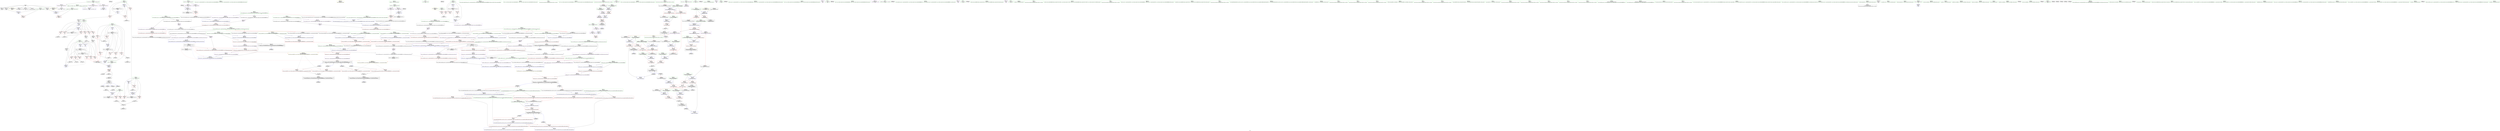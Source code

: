 digraph "SVFG" {
	label="SVFG";

	Node0x55b46e71afa0 [shape=record,color=grey,label="{NodeID: 0\nNullPtr}"];
	Node0x55b46e71afa0 -> Node0x55b46e74a9a0[style=solid];
	Node0x55b46e71afa0 -> Node0x55b46e74aaa0[style=solid];
	Node0x55b46e71afa0 -> Node0x55b46e74ab70[style=solid];
	Node0x55b46e71afa0 -> Node0x55b46e74ac40[style=solid];
	Node0x55b46e71afa0 -> Node0x55b46e74ad10[style=solid];
	Node0x55b46e71afa0 -> Node0x55b46e74ade0[style=solid];
	Node0x55b46e71afa0 -> Node0x55b46e755980[style=solid];
	Node0x55b46e759fc0 [shape=record,color=black,label="{NodeID: 775\n201 = PHI()\n}"];
	Node0x55b46e77fed0 [shape=record,color=black,label="{NodeID: 609\nMR_4V_2 = PHI(MR_4V_3, MR_4V_1, )\npts\{12 \}\n}"];
	Node0x55b46e77fed0 -> Node0x55b46e749020[style=dashed];
	Node0x55b46e77fed0 -> Node0x55b46e7490f0[style=dashed];
	Node0x55b46e77fed0 -> Node0x55b46e7491c0[style=dashed];
	Node0x55b46e77fed0 -> Node0x55b46e749290[style=dashed];
	Node0x55b46e77fed0 -> Node0x55b46e749360[style=dashed];
	Node0x55b46e77fed0 -> Node0x55b46e749430[style=dashed];
	Node0x55b46e77fed0 -> Node0x55b46e756510[style=dashed];
	Node0x55b46e77fed0 -> Node0x55b46e7565e0[style=dashed];
	Node0x55b46e77fed0 -> Node0x55b46e77d6d0[style=dashed];
	Node0x55b46e77fed0 -> Node0x55b46e77fed0[style=dashed];
	Node0x55b46e753fc0 [shape=record,color=red,label="{NodeID: 277\n589\<--583\n\<--__lhs.addr\n_ZN9__gnu_cxxeqIPcNSt7__cxx1112basic_stringIcSt11char_traitsIcESaIcEEEEEbRKNS_17__normal_iteratorIT_T0_EESD_\n|{<s0>49}}"];
	Node0x55b46e753fc0:s0 -> Node0x55b46e7b3310[style=solid,color=red];
	Node0x55b46e7449f0 [shape=record,color=green,label="{NodeID: 111\n562\<--563\n_ZN9__gnu_cxx17__normal_iteratorIPcNSt7__cxx1112basic_stringIcSt11char_traitsIcESaIcEEEEppEv\<--_ZN9__gnu_cxx17__normal_iteratorIPcNSt7__cxx1112basic_stringIcSt11char_traitsIcESaIcEEEEppEv_field_insensitive\n}"];
	Node0x55b46e78cec0 [shape=record,color=yellow,style=double,label="{NodeID: 720\nRETMU(34V_2)\npts\{313 \}\nFun[_ZSt5fixedRSt8ios_base]}"];
	Node0x55b46e7491c0 [shape=record,color=red,label="{NodeID: 222\n198\<--11\n\<--Y\nmain\n}"];
	Node0x55b46e7491c0 -> Node0x55b46e7515b0[style=solid];
	Node0x55b46e7454c0 [shape=record,color=green,label="{NodeID: 56\n121\<--122\n_ZSt3absx\<--_ZSt3absx_field_insensitive\n}"];
	Node0x55b46e7b3850 [shape=record,color=black,label="{NodeID: 831\n702 = PHI(676, 682, 672, )\n0th arg _ZSt4moveIRcEONSt16remove_referenceIT_E4typeEOS2_ }"];
	Node0x55b46e7b3850 -> Node0x55b46e758e80[style=solid];
	Node0x55b46e756e00 [shape=record,color=blue,label="{NodeID: 333\n370\<--355\ncoerce.dive1\<--__last.coerce\n_ZSt7reverseIN9__gnu_cxx17__normal_iteratorIPcNSt7__cxx1112basic_stringIcSt11char_traitsIcESaIcEEEEEEvT_SA_\n}"];
	Node0x55b46e756e00 -> Node0x55b46e755340[style=dashed];
	Node0x55b46e74c5a0 [shape=record,color=black,label="{NodeID: 167\n657\<--663\n_ZNK9__gnu_cxx17__normal_iteratorIPcNSt7__cxx1112basic_stringIcSt11char_traitsIcESaIcEEEE4baseEv_ret\<--_M_current\n_ZNK9__gnu_cxx17__normal_iteratorIPcNSt7__cxx1112basic_stringIcSt11char_traitsIcESaIcEEEE4baseEv\n|{<s0>49|<s1>50|<s2>51|<s3>52}}"];
	Node0x55b46e74c5a0:s0 -> Node0x55b46e75b760[style=solid,color=blue];
	Node0x55b46e74c5a0:s1 -> Node0x55b46e75b930[style=solid,color=blue];
	Node0x55b46e74c5a0:s2 -> Node0x55b46e75ba70[style=solid,color=blue];
	Node0x55b46e74c5a0:s3 -> Node0x55b46e75bbb0[style=solid,color=blue];
	Node0x55b46e741660 [shape=record,color=green,label="{NodeID: 1\n7\<--1\n__dso_handle\<--dummyObj\nGlob }"];
	Node0x55b46e75a090 [shape=record,color=black,label="{NodeID: 776\n209 = PHI()\n}"];
	Node0x55b46e7803d0 [shape=record,color=black,label="{NodeID: 610\nMR_10V_3 = PHI(MR_10V_4, MR_10V_2, )\npts\{62 \}\n}"];
	Node0x55b46e7803d0 -> Node0x55b46e7495d0[style=dashed];
	Node0x55b46e7803d0 -> Node0x55b46e7496a0[style=dashed];
	Node0x55b46e7803d0 -> Node0x55b46e749770[style=dashed];
	Node0x55b46e7803d0 -> Node0x55b46e756920[style=dashed];
	Node0x55b46e754090 [shape=record,color=red,label="{NodeID: 278\n594\<--585\n\<--__rhs.addr\n_ZN9__gnu_cxxeqIPcNSt7__cxx1112basic_stringIcSt11char_traitsIcESaIcEEEEEbRKNS_17__normal_iteratorIT_T0_EESD_\n|{<s0>50}}"];
	Node0x55b46e754090:s0 -> Node0x55b46e7b3310[style=solid,color=red];
	Node0x55b46e744af0 [shape=record,color=green,label="{NodeID: 112\n574\<--575\nretval\<--retval_field_insensitive\n_ZSt19__iterator_categoryIN9__gnu_cxx17__normal_iteratorIPcNSt7__cxx1112basic_stringIcSt11char_traitsIcESaIcEEEEEENSt15iterator_traitsIT_E17iterator_categoryERKSB_\n}"];
	Node0x55b46e749290 [shape=record,color=red,label="{NodeID: 223\n205\<--11\n\<--Y\nmain\n}"];
	Node0x55b46e749290 -> Node0x55b46e74fc30[style=solid];
	Node0x55b46e7455c0 [shape=record,color=green,label="{NodeID: 57\n152\<--153\n_ZNSt7__cxx1112basic_stringIcSt11char_traitsIcESaIcEEC1Ev\<--_ZNSt7__cxx1112basic_stringIcSt11char_traitsIcESaIcEEC1Ev_field_insensitive\n}"];
	Node0x55b46e7b39e0 [shape=record,color=black,label="{NodeID: 832\n573 = PHI(356, )\n0th arg _ZSt19__iterator_categoryIN9__gnu_cxx17__normal_iteratorIPcNSt7__cxx1112basic_stringIcSt11char_traitsIcESaIcEEEEEENSt15iterator_traitsIT_E17iterator_categoryERKSB_ }"];
	Node0x55b46e7b39e0 -> Node0x55b46e757fe0[style=solid];
	Node0x55b46e756ed0 [shape=record,color=blue, style = dotted,label="{NodeID: 334\n715\<--717\noffset_0\<--dummyVal\n_ZSt7reverseIN9__gnu_cxx17__normal_iteratorIPcNSt7__cxx1112basic_stringIcSt11char_traitsIcESaIcEEEEEEvT_SA_\n}"];
	Node0x55b46e756ed0 -> Node0x55b46e752d10[style=dashed];
	Node0x55b46e74c670 [shape=record,color=black,label="{NodeID: 168\n692\<--699\n_ZNK9__gnu_cxx17__normal_iteratorIPcNSt7__cxx1112basic_stringIcSt11char_traitsIcESaIcEEEEdeEv_ret\<--\n_ZNK9__gnu_cxx17__normal_iteratorIPcNSt7__cxx1112basic_stringIcSt11char_traitsIcESaIcEEEEdeEv\n|{<s0>53|<s1>54}}"];
	Node0x55b46e74c670:s0 -> Node0x55b46e75bcf0[style=solid,color=blue];
	Node0x55b46e74c670:s1 -> Node0x55b46e75be30[style=solid,color=blue];
	Node0x55b46e7416f0 [shape=record,color=green,label="{NodeID: 2\n9\<--1\n\<--dummyObj\nCan only get source location for instruction, argument, global var or function.}"];
	Node0x55b46e75a160 [shape=record,color=black,label="{NodeID: 777\n242 = PHI()\n}"];
	Node0x55b46e75a160 -> Node0x55b46e756780[style=solid];
	Node0x55b46e7808d0 [shape=record,color=black,label="{NodeID: 611\nMR_12V_2 = PHI(MR_12V_4, MR_12V_1, )\npts\{64 \}\n}"];
	Node0x55b46e7808d0 -> Node0x55b46e755cf0[style=dashed];
	Node0x55b46e754160 [shape=record,color=red,label="{NodeID: 279\n593\<--590\n\<--call\n_ZN9__gnu_cxxeqIPcNSt7__cxx1112basic_stringIcSt11char_traitsIcESaIcEEEEEbRKNS_17__normal_iteratorIT_T0_EESD_\n}"];
	Node0x55b46e754160 -> Node0x55b46e751730[style=solid];
	Node0x55b46e744bc0 [shape=record,color=green,label="{NodeID: 113\n576\<--577\n.addr\<--.addr_field_insensitive\n_ZSt19__iterator_categoryIN9__gnu_cxx17__normal_iteratorIPcNSt7__cxx1112basic_stringIcSt11char_traitsIcESaIcEEEEEENSt15iterator_traitsIT_E17iterator_categoryERKSB_\n}"];
	Node0x55b46e744bc0 -> Node0x55b46e757fe0[style=solid];
	Node0x55b46e749360 [shape=record,color=red,label="{NodeID: 224\n213\<--11\n\<--Y\nmain\n}"];
	Node0x55b46e749360 -> Node0x55b46e7500b0[style=solid];
	Node0x55b46e7456c0 [shape=record,color=green,label="{NodeID: 58\n172\<--173\n_ZNSt7__cxx1112basic_stringIcSt11char_traitsIcESaIcEEpLEc\<--_ZNSt7__cxx1112basic_stringIcSt11char_traitsIcESaIcEEpLEc_field_insensitive\n}"];
	Node0x55b46e7b3af0 [shape=record,color=black,label="{NodeID: 833\n295 = PHI(88, )\n0th arg _ZSt12setprecisioni }"];
	Node0x55b46e7b3af0 -> Node0x55b46e7569f0[style=solid];
	Node0x55b46e789230 [shape=record,color=yellow,style=double,label="{NodeID: 667\n113V_1 = ENCHI(MR_113V_0)\npts\{6310000 6330000 \}\nFun[_ZNK9__gnu_cxx17__normal_iteratorIPcNSt7__cxx1112basic_stringIcSt11char_traitsIcESaIcEEEEdeEv]}"];
	Node0x55b46e789230 -> Node0x55b46e7550d0[style=dashed];
	Node0x55b46e756fa0 [shape=record,color=blue, style = dotted,label="{NodeID: 335\n718\<--720\noffset_0\<--dummyVal\n_ZSt7reverseIN9__gnu_cxx17__normal_iteratorIPcNSt7__cxx1112basic_stringIcSt11char_traitsIcESaIcEEEEEEvT_SA_\n}"];
	Node0x55b46e756fa0 -> Node0x55b46e752de0[style=dashed];
	Node0x55b46e74c740 [shape=record,color=black,label="{NodeID: 169\n701\<--706\n_ZSt4moveIRcEONSt16remove_referenceIT_E4typeEOS2__ret\<--\n_ZSt4moveIRcEONSt16remove_referenceIT_E4typeEOS2_\n|{<s0>56|<s1>57|<s2>58}}"];
	Node0x55b46e74c740:s0 -> Node0x55b46e75bf70[style=solid,color=blue];
	Node0x55b46e74c740:s1 -> Node0x55b46e75c0b0[style=solid,color=blue];
	Node0x55b46e74c740:s2 -> Node0x55b46e75c1f0[style=solid,color=blue];
	Node0x55b46e741780 [shape=record,color=green,label="{NodeID: 3\n13\<--1\n_ZSt4cout\<--dummyObj\nGlob }"];
	Node0x55b46e75a260 [shape=record,color=black,label="{NodeID: 778\n247 = PHI()\n}"];
	Node0x55b46e75a260 -> Node0x55b46e756850[style=solid];
	Node0x55b46e780dd0 [shape=record,color=black,label="{NodeID: 612\nMR_14V_2 = PHI(MR_14V_4, MR_14V_1, )\npts\{66 \}\n}"];
	Node0x55b46e780dd0 -> Node0x55b46e755dc0[style=dashed];
	Node0x55b46e754230 [shape=record,color=red,label="{NodeID: 280\n596\<--595\n\<--call1\n_ZN9__gnu_cxxeqIPcNSt7__cxx1112basic_stringIcSt11char_traitsIcESaIcEEEEEbRKNS_17__normal_iteratorIT_T0_EESD_\n}"];
	Node0x55b46e754230 -> Node0x55b46e751730[style=solid];
	Node0x55b46e749980 [shape=record,color=green,label="{NodeID: 114\n583\<--584\n__lhs.addr\<--__lhs.addr_field_insensitive\n_ZN9__gnu_cxxeqIPcNSt7__cxx1112basic_stringIcSt11char_traitsIcESaIcEEEEEbRKNS_17__normal_iteratorIT_T0_EESD_\n}"];
	Node0x55b46e749980 -> Node0x55b46e753fc0[style=solid];
	Node0x55b46e749980 -> Node0x55b46e7580b0[style=solid];
	Node0x55b46e749430 [shape=record,color=red,label="{NodeID: 225\n227\<--11\n\<--Y\nmain\n}"];
	Node0x55b46e749430 -> Node0x55b46e751130[style=solid];
	Node0x55b46e7457c0 [shape=record,color=green,label="{NodeID: 59\n186\<--187\n_ZNSt7__cxx1112basic_stringIcSt11char_traitsIcESaIcEED1Ev\<--_ZNSt7__cxx1112basic_stringIcSt11char_traitsIcESaIcEED1Ev_field_insensitive\n}"];
	Node0x55b46e7b3c00 [shape=record,color=black,label="{NodeID: 834\n467 = PHI(431, )\n0th arg _ZStcoSt13_Ios_Fmtflags }"];
	Node0x55b46e7b3c00 -> Node0x55b46e757620[style=solid];
	Node0x55b46e757070 [shape=record,color=blue,label="{NodeID: 336\n416\<--413\nthis.addr\<--this\n_ZNSt8ios_base4setfESt13_Ios_FmtflagsS0_\n}"];
	Node0x55b46e757070 -> Node0x55b46e752eb0[style=dashed];
	Node0x55b46e74c810 [shape=record,color=purple,label="{NodeID: 170\n36\<--4\n\<--_ZStL8__ioinit\n__cxx_global_var_init\n}"];
	Node0x55b46e741810 [shape=record,color=green,label="{NodeID: 4\n14\<--1\n_ZSt3cin\<--dummyObj\nGlob }"];
	Node0x55b46e75a360 [shape=record,color=black,label="{NodeID: 779\n260 = PHI()\n}"];
	Node0x55b46e7812d0 [shape=record,color=black,label="{NodeID: 613\nMR_16V_2 = PHI(MR_16V_3, MR_16V_1, )\npts\{68 \}\n}"];
	Node0x55b46e7812d0 -> Node0x55b46e755e90[style=dashed];
	Node0x55b46e754300 [shape=record,color=red,label="{NodeID: 281\n604\<--601\nthis1\<--this.addr\n_ZN9__gnu_cxx17__normal_iteratorIPcNSt7__cxx1112basic_stringIcSt11char_traitsIcESaIcEEEEmmEv\n}"];
	Node0x55b46e754300 -> Node0x55b46e74c330[style=solid];
	Node0x55b46e754300 -> Node0x55b46e7484c0[style=solid];
	Node0x55b46e749a10 [shape=record,color=green,label="{NodeID: 115\n585\<--586\n__rhs.addr\<--__rhs.addr_field_insensitive\n_ZN9__gnu_cxxeqIPcNSt7__cxx1112basic_stringIcSt11char_traitsIcESaIcEEEEEbRKNS_17__normal_iteratorIT_T0_EESD_\n}"];
	Node0x55b46e749a10 -> Node0x55b46e754090[style=solid];
	Node0x55b46e749a10 -> Node0x55b46e758180[style=solid];
	Node0x55b46e749500 [shape=record,color=red,label="{NodeID: 226\n110\<--59\n\<--T\nmain\n}"];
	Node0x55b46e749500 -> Node0x55b46e751430[style=solid];
	Node0x55b46e7458c0 [shape=record,color=green,label="{NodeID: 60\n238\<--239\n__assert_fail\<--__assert_fail_field_insensitive\n}"];
	Node0x55b46e757140 [shape=record,color=blue,label="{NodeID: 337\n418\<--414\n__fmtfl.addr\<--__fmtfl\n_ZNSt8ios_base4setfESt13_Ios_FmtflagsS0_\n}"];
	Node0x55b46e757140 -> Node0x55b46e752f80[style=dashed];
	Node0x55b46e74c8e0 [shape=record,color=purple,label="{NodeID: 171\n233\<--15\n\<--.str\nmain\n}"];
	Node0x55b46e7418d0 [shape=record,color=green,label="{NodeID: 5\n15\<--1\n.str\<--dummyObj\nGlob }"];
	Node0x55b46e75a460 [shape=record,color=black,label="{NodeID: 780\n264 = PHI()\n}"];
	Node0x55b46e7817d0 [shape=record,color=black,label="{NodeID: 614\nMR_18V_2 = PHI(MR_18V_4, MR_18V_1, )\npts\{72 \}\n}"];
	Node0x55b46e7817d0 -> Node0x55b46e756100[style=dashed];
	Node0x55b46e7543d0 [shape=record,color=red,label="{NodeID: 282\n606\<--605\n\<--_M_current\n_ZN9__gnu_cxx17__normal_iteratorIPcNSt7__cxx1112basic_stringIcSt11char_traitsIcESaIcEEEEmmEv\n}"];
	Node0x55b46e7543d0 -> Node0x55b46e748590[style=solid];
	Node0x55b46e749ae0 [shape=record,color=green,label="{NodeID: 116\n591\<--592\n_ZNK9__gnu_cxx17__normal_iteratorIPcNSt7__cxx1112basic_stringIcSt11char_traitsIcESaIcEEEE4baseEv\<--_ZNK9__gnu_cxx17__normal_iteratorIPcNSt7__cxx1112basic_stringIcSt11char_traitsIcESaIcEEEE4baseEv_field_insensitive\n}"];
	Node0x55b46e7495d0 [shape=record,color=red,label="{NodeID: 227\n109\<--61\n\<--t\nmain\n}"];
	Node0x55b46e7495d0 -> Node0x55b46e751430[style=solid];
	Node0x55b46e7459c0 [shape=record,color=green,label="{NodeID: 61\n243\<--244\n_ZNSt7__cxx1112basic_stringIcSt11char_traitsIcESaIcEE5beginEv\<--_ZNSt7__cxx1112basic_stringIcSt11char_traitsIcESaIcEE5beginEv_field_insensitive\n}"];
	Node0x55b46e757210 [shape=record,color=blue,label="{NodeID: 338\n420\<--415\n__mask.addr\<--__mask\n_ZNSt8ios_base4setfESt13_Ios_FmtflagsS0_\n}"];
	Node0x55b46e757210 -> Node0x55b46e753050[style=dashed];
	Node0x55b46e757210 -> Node0x55b46e753120[style=dashed];
	Node0x55b46e74c9b0 [shape=record,color=purple,label="{NodeID: 172\n234\<--17\n\<--.str.1\nmain\n}"];
	Node0x55b46e741990 [shape=record,color=green,label="{NodeID: 6\n17\<--1\n.str.1\<--dummyObj\nGlob }"];
	Node0x55b46e75a560 [shape=record,color=black,label="{NodeID: 781\n268 = PHI()\n}"];
	Node0x55b46e781cd0 [shape=record,color=black,label="{NodeID: 615\nMR_26V_2 = PHI(MR_26V_4, MR_26V_1, )\npts\{780000 \}\n}"];
	Node0x55b46e781cd0 -> Node0x55b46e756780[style=dashed];
	Node0x55b46e7544a0 [shape=record,color=red,label="{NodeID: 283\n619\<--613\n\<--__lhs.addr\n_ZN9__gnu_cxxltIPcNSt7__cxx1112basic_stringIcSt11char_traitsIcESaIcEEEEEbRKNS_17__normal_iteratorIT_T0_EESD_\n|{<s0>51}}"];
	Node0x55b46e7544a0:s0 -> Node0x55b46e7b3310[style=solid,color=red];
	Node0x55b46e749be0 [shape=record,color=green,label="{NodeID: 117\n601\<--602\nthis.addr\<--this.addr_field_insensitive\n_ZN9__gnu_cxx17__normal_iteratorIPcNSt7__cxx1112basic_stringIcSt11char_traitsIcESaIcEEEEmmEv\n}"];
	Node0x55b46e749be0 -> Node0x55b46e754300[style=solid];
	Node0x55b46e749be0 -> Node0x55b46e758250[style=solid];
	Node0x55b46e7496a0 [shape=record,color=red,label="{NodeID: 228\n263\<--61\n\<--t\nmain\n}"];
	Node0x55b46e745ac0 [shape=record,color=green,label="{NodeID: 62\n248\<--249\n_ZNSt7__cxx1112basic_stringIcSt11char_traitsIcESaIcEE3endEv\<--_ZNSt7__cxx1112basic_stringIcSt11char_traitsIcESaIcEE3endEv_field_insensitive\n}"];
	Node0x55b46e7572e0 [shape=record,color=blue,label="{NodeID: 339\n422\<--429\n__old\<--\n_ZNSt8ios_base4setfESt13_Ios_FmtflagsS0_\n}"];
	Node0x55b46e7572e0 -> Node0x55b46e7531f0[style=dashed];
	Node0x55b46e74ca80 [shape=record,color=purple,label="{NodeID: 173\n235\<--19\n\<--__PRETTY_FUNCTION__.main\nmain\n}"];
	Node0x55b46e741a50 [shape=record,color=green,label="{NodeID: 7\n19\<--1\n__PRETTY_FUNCTION__.main\<--dummyObj\nGlob }"];
	Node0x55b46e75a660 [shape=record,color=black,label="{NodeID: 782\n269 = PHI()\n}"];
	Node0x55b46e7821d0 [shape=record,color=black,label="{NodeID: 616\nMR_28V_2 = PHI(MR_28V_4, MR_28V_1, )\npts\{800000 \}\n}"];
	Node0x55b46e7821d0 -> Node0x55b46e756850[style=dashed];
	Node0x55b46e754570 [shape=record,color=red,label="{NodeID: 284\n622\<--615\n\<--__rhs.addr\n_ZN9__gnu_cxxltIPcNSt7__cxx1112basic_stringIcSt11char_traitsIcESaIcEEEEEbRKNS_17__normal_iteratorIT_T0_EESD_\n|{<s0>52}}"];
	Node0x55b46e754570:s0 -> Node0x55b46e7b3310[style=solid,color=red];
	Node0x55b46e749cb0 [shape=record,color=green,label="{NodeID: 118\n613\<--614\n__lhs.addr\<--__lhs.addr_field_insensitive\n_ZN9__gnu_cxxltIPcNSt7__cxx1112basic_stringIcSt11char_traitsIcESaIcEEEEEbRKNS_17__normal_iteratorIT_T0_EESD_\n}"];
	Node0x55b46e749cb0 -> Node0x55b46e7544a0[style=solid];
	Node0x55b46e749cb0 -> Node0x55b46e7583f0[style=solid];
	Node0x55b46e749770 [shape=record,color=red,label="{NodeID: 229\n279\<--61\n\<--t\nmain\n}"];
	Node0x55b46e749770 -> Node0x55b46e74fdb0[style=solid];
	Node0x55b46e745bc0 [shape=record,color=green,label="{NodeID: 63\n257\<--258\n_ZSt7reverseIN9__gnu_cxx17__normal_iteratorIPcNSt7__cxx1112basic_stringIcSt11char_traitsIcESaIcEEEEEEvT_SA_\<--_ZSt7reverseIN9__gnu_cxx17__normal_iteratorIPcNSt7__cxx1112basic_stringIcSt11char_traitsIcESaIcEEEEEEvT_SA__field_insensitive\n}"];
	Node0x55b46e7573b0 [shape=record,color=blue,label="{NodeID: 340\n453\<--451\n__a.addr\<--__a\n_ZStaNRSt13_Ios_FmtflagsS_\n}"];
	Node0x55b46e7573b0 -> Node0x55b46e753390[style=dashed];
	Node0x55b46e7573b0 -> Node0x55b46e753460[style=dashed];
	Node0x55b46e74cb50 [shape=record,color=purple,label="{NodeID: 174\n259\<--21\n\<--.str.2\nmain\n}"];
	Node0x55b46e741b10 [shape=record,color=green,label="{NodeID: 8\n21\<--1\n.str.2\<--dummyObj\nGlob }"];
	Node0x55b46e75a760 [shape=record,color=black,label="{NodeID: 783\n272 = PHI()\n}"];
	Node0x55b46e7826d0 [shape=record,color=black,label="{NodeID: 617\nMR_76V_3 = PHI(MR_76V_2, MR_76V_4, )\npts\{5220000 \}\n}"];
	Node0x55b46e754640 [shape=record,color=red,label="{NodeID: 285\n621\<--620\n\<--call\n_ZN9__gnu_cxxltIPcNSt7__cxx1112basic_stringIcSt11char_traitsIcESaIcEEEEEbRKNS_17__normal_iteratorIT_T0_EESD_\n}"];
	Node0x55b46e754640 -> Node0x55b46e76a3d0[style=solid];
	Node0x55b46e749d80 [shape=record,color=green,label="{NodeID: 119\n615\<--616\n__rhs.addr\<--__rhs.addr_field_insensitive\n_ZN9__gnu_cxxltIPcNSt7__cxx1112basic_stringIcSt11char_traitsIcESaIcEEEEEbRKNS_17__normal_iteratorIT_T0_EESD_\n}"];
	Node0x55b46e749d80 -> Node0x55b46e754570[style=solid];
	Node0x55b46e749d80 -> Node0x55b46e7584c0[style=solid];
	Node0x55b46e749840 [shape=record,color=red,label="{NodeID: 230\n142\<--63\n\<--r\nmain\n}"];
	Node0x55b46e749840 -> Node0x55b46e750b30[style=solid];
	Node0x55b46e745cc0 [shape=record,color=green,label="{NodeID: 64\n261\<--262\n_ZStlsISt11char_traitsIcEERSt13basic_ostreamIcT_ES5_PKc\<--_ZStlsISt11char_traitsIcEERSt13basic_ostreamIcT_ES5_PKc_field_insensitive\n}"];
	Node0x55b46e757480 [shape=record,color=blue,label="{NodeID: 341\n455\<--452\n__b.addr\<--__b\n_ZStaNRSt13_Ios_FmtflagsS_\n}"];
	Node0x55b46e757480 -> Node0x55b46e753530[style=dashed];
	Node0x55b46e74cc20 [shape=record,color=purple,label="{NodeID: 175\n267\<--23\n\<--.str.3\nmain\n}"];
	Node0x55b46e741bd0 [shape=record,color=green,label="{NodeID: 9\n23\<--1\n.str.3\<--dummyObj\nGlob }"];
	Node0x55b46e75a830 [shape=record,color=black,label="{NodeID: 784\n432 = PHI(466, )\n|{<s0>36}}"];
	Node0x55b46e75a830:s0 -> Node0x55b46e75c470[style=solid,color=red];
	Node0x55b46e782bd0 [shape=record,color=black,label="{NodeID: 618\nMR_78V_3 = PHI(MR_78V_2, MR_78V_5, )\npts\{5240000 \}\n}"];
	Node0x55b46e754710 [shape=record,color=red,label="{NodeID: 286\n624\<--623\n\<--call1\n_ZN9__gnu_cxxltIPcNSt7__cxx1112basic_stringIcSt11char_traitsIcESaIcEEEEEbRKNS_17__normal_iteratorIT_T0_EESD_\n}"];
	Node0x55b46e754710 -> Node0x55b46e76a3d0[style=solid];
	Node0x55b46e749e50 [shape=record,color=green,label="{NodeID: 120\n630\<--631\n__a\<--__a_field_insensitive\n_ZSt9iter_swapIN9__gnu_cxx17__normal_iteratorIPcNSt7__cxx1112basic_stringIcSt11char_traitsIcESaIcEEEEES9_EvT_T0_\n|{|<s1>53}}"];
	Node0x55b46e749e50 -> Node0x55b46e748660[style=solid];
	Node0x55b46e749e50:s1 -> Node0x55b46e7b2890[style=solid,color=red];
	Node0x55b46e751aa0 [shape=record,color=red,label="{NodeID: 231\n146\<--63\n\<--r\nmain\n}"];
	Node0x55b46e751aa0 -> Node0x55b46e750530[style=solid];
	Node0x55b46e745dc0 [shape=record,color=green,label="{NodeID: 65\n265\<--266\n_ZNSolsEi\<--_ZNSolsEi_field_insensitive\n}"];
	Node0x55b46e757550 [shape=record,color=blue,label="{NodeID: 342\n463\<--462\n\<--call\n_ZStaNRSt13_Ios_FmtflagsS_\n}"];
	Node0x55b46e74ccf0 [shape=record,color=purple,label="{NodeID: 176\n712\<--25\nllvm.global_ctors_0\<--llvm.global_ctors\nGlob }"];
	Node0x55b46e74ccf0 -> Node0x55b46e755780[style=solid];
	Node0x55b46e741c90 [shape=record,color=green,label="{NodeID: 10\n26\<--1\n\<--dummyObj\nCan only get source location for instruction, argument, global var or function.}"];
	Node0x55b46e75aa30 [shape=record,color=black,label="{NodeID: 785\n436 = PHI(450, )\n}"];
	Node0x55b46e7830d0 [shape=record,color=black,label="{NodeID: 619\nMR_80V_2 = PHI(MR_80V_1, MR_80V_3, )\npts\{5280000 \}\n}"];
	Node0x55b46e7547e0 [shape=record,color=red,label="{NodeID: 287\n651\<--648\nthis1\<--this.addr\n_ZN9__gnu_cxx17__normal_iteratorIPcNSt7__cxx1112basic_stringIcSt11char_traitsIcESaIcEEEEppEv\n}"];
	Node0x55b46e7547e0 -> Node0x55b46e74c4d0[style=solid];
	Node0x55b46e7547e0 -> Node0x55b46e748800[style=solid];
	Node0x55b46e749f20 [shape=record,color=green,label="{NodeID: 121\n632\<--633\n__b\<--__b_field_insensitive\n_ZSt9iter_swapIN9__gnu_cxx17__normal_iteratorIPcNSt7__cxx1112basic_stringIcSt11char_traitsIcESaIcEEEEES9_EvT_T0_\n|{|<s1>54}}"];
	Node0x55b46e749f20 -> Node0x55b46e748730[style=solid];
	Node0x55b46e749f20:s1 -> Node0x55b46e7b2890[style=solid,color=red];
	Node0x55b46e751b30 [shape=record,color=red,label="{NodeID: 232\n154\<--63\n\<--r\nmain\n}"];
	Node0x55b46e751b30 -> Node0x55b46e74b080[style=solid];
	Node0x55b46e745ec0 [shape=record,color=green,label="{NodeID: 66\n270\<--271\n_ZStlsIcSt11char_traitsIcESaIcEERSt13basic_ostreamIT_T0_ES7_RKNSt7__cxx1112basic_stringIS4_S5_T1_EE\<--_ZStlsIcSt11char_traitsIcESaIcEERSt13basic_ostreamIT_T0_ES7_RKNSt7__cxx1112basic_stringIS4_S5_T1_EE_field_insensitive\n}"];
	Node0x55b46e757620 [shape=record,color=blue,label="{NodeID: 343\n468\<--467\n__a.addr\<--__a\n_ZStcoSt13_Ios_Fmtflags\n}"];
	Node0x55b46e757620 -> Node0x55b46e7536d0[style=dashed];
	Node0x55b46e74cdf0 [shape=record,color=purple,label="{NodeID: 177\n713\<--25\nllvm.global_ctors_1\<--llvm.global_ctors\nGlob }"];
	Node0x55b46e74cdf0 -> Node0x55b46e755880[style=solid];
	Node0x55b46e741d50 [shape=record,color=green,label="{NodeID: 11\n82\<--1\n\<--dummyObj\nCan only get source location for instruction, argument, global var or function.}"];
	Node0x55b46e75ab40 [shape=record,color=black,label="{NodeID: 786\n441 = PHI(492, )\n|{<s0>38}}"];
	Node0x55b46e75ab40:s0 -> Node0x55b46e7b2b20[style=solid,color=red];
	Node0x55b46e7835d0 [shape=record,color=black,label="{NodeID: 620\nMR_82V_2 = PHI(MR_82V_1, MR_82V_3, )\npts\{5300000 \}\n}"];
	Node0x55b46e7548b0 [shape=record,color=red,label="{NodeID: 288\n653\<--652\n\<--_M_current\n_ZN9__gnu_cxx17__normal_iteratorIPcNSt7__cxx1112basic_stringIcSt11char_traitsIcESaIcEEEEppEv\n}"];
	Node0x55b46e7548b0 -> Node0x55b46e7488d0[style=solid];
	Node0x55b46e749ff0 [shape=record,color=green,label="{NodeID: 122\n639\<--640\n_ZNK9__gnu_cxx17__normal_iteratorIPcNSt7__cxx1112basic_stringIcSt11char_traitsIcESaIcEEEEdeEv\<--_ZNK9__gnu_cxx17__normal_iteratorIPcNSt7__cxx1112basic_stringIcSt11char_traitsIcESaIcEEEEdeEv_field_insensitive\n}"];
	Node0x55b46e751c00 [shape=record,color=red,label="{NodeID: 233\n128\<--65\n\<--sum\nmain\n}"];
	Node0x55b46e751c00 -> Node0x55b46e769f90[style=solid];
	Node0x55b46e745fc0 [shape=record,color=green,label="{NodeID: 67\n273\<--274\n_ZSt4endlIcSt11char_traitsIcEERSt13basic_ostreamIT_T0_ES6_\<--_ZSt4endlIcSt11char_traitsIcEERSt13basic_ostreamIT_T0_ES6__field_insensitive\n}"];
	Node0x55b46e7576f0 [shape=record,color=blue,label="{NodeID: 344\n477\<--475\n__a.addr\<--__a\n_ZStoRRSt13_Ios_FmtflagsS_\n}"];
	Node0x55b46e7576f0 -> Node0x55b46e7537a0[style=dashed];
	Node0x55b46e7576f0 -> Node0x55b46e753870[style=dashed];
	Node0x55b46e74cef0 [shape=record,color=purple,label="{NodeID: 178\n714\<--25\nllvm.global_ctors_2\<--llvm.global_ctors\nGlob }"];
	Node0x55b46e74cef0 -> Node0x55b46e755980[style=solid];
	Node0x55b46e741e10 [shape=record,color=green,label="{NodeID: 12\n84\<--1\n\<--dummyObj\nCan only get source location for instruction, argument, global var or function.}"];
	Node0x55b46e75acb0 [shape=record,color=black,label="{NodeID: 787\n445 = PHI(474, )\n}"];
	Node0x55b46e754980 [shape=record,color=red,label="{NodeID: 289\n662\<--659\nthis1\<--this.addr\n_ZNK9__gnu_cxx17__normal_iteratorIPcNSt7__cxx1112basic_stringIcSt11char_traitsIcESaIcEEEE4baseEv\n}"];
	Node0x55b46e754980 -> Node0x55b46e7489a0[style=solid];
	Node0x55b46e74a0f0 [shape=record,color=green,label="{NodeID: 123\n643\<--644\n_ZSt4swapIcENSt9enable_ifIXsr6__and_ISt6__not_ISt15__is_tuple_likeIT_EESt21is_move_constructibleIS3_ESt18is_move_assignableIS3_EEE5valueEvE4typeERS3_SC_\<--_ZSt4swapIcENSt9enable_ifIXsr6__and_ISt6__not_ISt15__is_tuple_likeIT_EESt21is_move_constructibleIS3_ESt18is_move_assignableIS3_EEE5valueEvE4typeERS3_SC__field_insensitive\n}"];
	Node0x55b46e751cd0 [shape=record,color=red,label="{NodeID: 234\n132\<--65\n\<--sum\nmain\n}"];
	Node0x55b46e751cd0 -> Node0x55b46e750230[style=solid];
	Node0x55b46e7460c0 [shape=record,color=green,label="{NodeID: 68\n275\<--276\n_ZNSolsEPFRSoS_E\<--_ZNSolsEPFRSoS_E_field_insensitive\n}"];
	Node0x55b46e7577c0 [shape=record,color=blue,label="{NodeID: 345\n479\<--476\n__b.addr\<--__b\n_ZStoRRSt13_Ios_FmtflagsS_\n}"];
	Node0x55b46e7577c0 -> Node0x55b46e753940[style=dashed];
	Node0x55b46e74cff0 [shape=record,color=purple,label="{NodeID: 179\n91\<--57\ncoerce.dive\<--agg.tmp\nmain\n}"];
	Node0x55b46e74cff0 -> Node0x55b46e755b50[style=solid];
	Node0x55b46e741ed0 [shape=record,color=green,label="{NodeID: 13\n88\<--1\n\<--dummyObj\nCan only get source location for instruction, argument, global var or function.|{<s0>4}}"];
	Node0x55b46e741ed0:s0 -> Node0x55b46e7b3af0[style=solid,color=red];
	Node0x55b46e75adc0 [shape=record,color=black,label="{NodeID: 788\n316 = PHI(412, )\n}"];
	Node0x55b46e754a50 [shape=record,color=red,label="{NodeID: 290\n676\<--668\n\<--__a.addr\n_ZSt4swapIcENSt9enable_ifIXsr6__and_ISt6__not_ISt15__is_tuple_likeIT_EESt21is_move_constructibleIS3_ESt18is_move_assignableIS3_EEE5valueEvE4typeERS3_SC_\n|{<s0>56}}"];
	Node0x55b46e754a50:s0 -> Node0x55b46e7b3850[style=solid,color=red];
	Node0x55b46e74a1f0 [shape=record,color=green,label="{NodeID: 124\n648\<--649\nthis.addr\<--this.addr_field_insensitive\n_ZN9__gnu_cxx17__normal_iteratorIPcNSt7__cxx1112basic_stringIcSt11char_traitsIcESaIcEEEEppEv\n}"];
	Node0x55b46e74a1f0 -> Node0x55b46e7547e0[style=solid];
	Node0x55b46e74a1f0 -> Node0x55b46e758730[style=solid];
	Node0x55b46e751da0 [shape=record,color=red,label="{NodeID: 235\n147\<--65\n\<--sum\nmain\n}"];
	Node0x55b46e751da0 -> Node0x55b46e750530[style=solid];
	Node0x55b46e7461c0 [shape=record,color=green,label="{NodeID: 69\n296\<--297\nretval\<--retval_field_insensitive\n_ZSt12setprecisioni\n}"];
	Node0x55b46e7461c0 -> Node0x55b46e74d4d0[style=solid];
	Node0x55b46e7461c0 -> Node0x55b46e74d5a0[style=solid];
	Node0x55b46e757890 [shape=record,color=blue,label="{NodeID: 346\n489\<--486\n\<--call\n_ZStoRRSt13_Ios_FmtflagsS_\n}"];
	Node0x55b46e74d0c0 [shape=record,color=purple,label="{NodeID: 180\n93\<--57\ncoerce.dive2\<--agg.tmp\nmain\n}"];
	Node0x55b46e74d0c0 -> Node0x55b46e752690[style=solid];
	Node0x55b46e741f90 [shape=record,color=green,label="{NodeID: 14\n107\<--1\n\<--dummyObj\nCan only get source location for instruction, argument, global var or function.}"];
	Node0x55b46e75aed0 [shape=record,color=black,label="{NodeID: 789\n462 = PHI(492, )\n}"];
	Node0x55b46e75aed0 -> Node0x55b46e757550[style=solid];
	Node0x55b46e754b20 [shape=record,color=red,label="{NodeID: 291\n685\<--668\n\<--__a.addr\n_ZSt4swapIcENSt9enable_ifIXsr6__and_ISt6__not_ISt15__is_tuple_likeIT_EESt21is_move_constructibleIS3_ESt18is_move_assignableIS3_EEE5valueEvE4typeERS3_SC_\n}"];
	Node0x55b46e754b20 -> Node0x55b46e758c10[style=solid];
	Node0x55b46e74a2c0 [shape=record,color=green,label="{NodeID: 125\n659\<--660\nthis.addr\<--this.addr_field_insensitive\n_ZNK9__gnu_cxx17__normal_iteratorIPcNSt7__cxx1112basic_stringIcSt11char_traitsIcESaIcEEEE4baseEv\n}"];
	Node0x55b46e74a2c0 -> Node0x55b46e754980[style=solid];
	Node0x55b46e74a2c0 -> Node0x55b46e7588d0[style=solid];
	Node0x55b46e751e70 [shape=record,color=red,label="{NodeID: 236\n129\<--67\n\<--cel\nmain\n}"];
	Node0x55b46e751e70 -> Node0x55b46e769f90[style=solid];
	Node0x55b46e746290 [shape=record,color=green,label="{NodeID: 70\n298\<--299\n__n.addr\<--__n.addr_field_insensitive\n_ZSt12setprecisioni\n}"];
	Node0x55b46e746290 -> Node0x55b46e752900[style=solid];
	Node0x55b46e746290 -> Node0x55b46e7569f0[style=solid];
	Node0x55b46e757960 [shape=record,color=blue,label="{NodeID: 347\n495\<--493\n__a.addr\<--__a\n_ZStanSt13_Ios_FmtflagsS_\n}"];
	Node0x55b46e757960 -> Node0x55b46e753ae0[style=dashed];
	Node0x55b46e74d190 [shape=record,color=purple,label="{NodeID: 181\n245\<--77\ncoerce.dive50\<--agg.tmp48\nmain\n}"];
	Node0x55b46e74d190 -> Node0x55b46e756780[style=solid];
	Node0x55b46e742050 [shape=record,color=green,label="{NodeID: 15\n134\<--1\n\<--dummyObj\nCan only get source location for instruction, argument, global var or function.}"];
	Node0x55b46e75b070 [shape=record,color=black,label="{NodeID: 790\n486 = PHI(505, )\n}"];
	Node0x55b46e75b070 -> Node0x55b46e757890[style=solid];
	Node0x55b46e754bf0 [shape=record,color=red,label="{NodeID: 292\n682\<--670\n\<--__b.addr\n_ZSt4swapIcENSt9enable_ifIXsr6__and_ISt6__not_ISt15__is_tuple_likeIT_EESt21is_move_constructibleIS3_ESt18is_move_assignableIS3_EEE5valueEvE4typeERS3_SC_\n|{<s0>57}}"];
	Node0x55b46e754bf0:s0 -> Node0x55b46e7b3850[style=solid,color=red];
	Node0x55b46e74a390 [shape=record,color=green,label="{NodeID: 126\n668\<--669\n__a.addr\<--__a.addr_field_insensitive\n_ZSt4swapIcENSt9enable_ifIXsr6__and_ISt6__not_ISt15__is_tuple_likeIT_EESt21is_move_constructibleIS3_ESt18is_move_assignableIS3_EEE5valueEvE4typeERS3_SC_\n}"];
	Node0x55b46e74a390 -> Node0x55b46e754a50[style=solid];
	Node0x55b46e74a390 -> Node0x55b46e754b20[style=solid];
	Node0x55b46e74a390 -> Node0x55b46e7589a0[style=solid];
	Node0x55b46e751f40 [shape=record,color=red,label="{NodeID: 237\n135\<--67\n\<--cel\nmain\n}"];
	Node0x55b46e751f40 -> Node0x55b46e750830[style=solid];
	Node0x55b46e746360 [shape=record,color=green,label="{NodeID: 71\n312\<--313\n__base.addr\<--__base.addr_field_insensitive\n_ZSt5fixedRSt8ios_base\n}"];
	Node0x55b46e746360 -> Node0x55b46e752aa0[style=solid];
	Node0x55b46e746360 -> Node0x55b46e752b70[style=solid];
	Node0x55b46e746360 -> Node0x55b46e756b90[style=solid];
	Node0x55b46e757a30 [shape=record,color=blue,label="{NodeID: 348\n497\<--494\n__b.addr\<--__b\n_ZStanSt13_Ios_FmtflagsS_\n}"];
	Node0x55b46e757a30 -> Node0x55b46e753bb0[style=dashed];
	Node0x55b46e74d260 [shape=record,color=purple,label="{NodeID: 182\n252\<--77\ncoerce.dive54\<--agg.tmp48\nmain\n}"];
	Node0x55b46e74d260 -> Node0x55b46e752760[style=solid];
	Node0x55b46e742110 [shape=record,color=green,label="{NodeID: 16\n140\<--1\n\<--dummyObj\nCan only get source location for instruction, argument, global var or function.}"];
	Node0x55b46e75b1b0 [shape=record,color=black,label="{NodeID: 791\n535 = PHI(580, )\n}"];
	Node0x55b46e754cc0 [shape=record,color=red,label="{NodeID: 293\n689\<--670\n\<--__b.addr\n_ZSt4swapIcENSt9enable_ifIXsr6__and_ISt6__not_ISt15__is_tuple_likeIT_EESt21is_move_constructibleIS3_ESt18is_move_assignableIS3_EEE5valueEvE4typeERS3_SC_\n}"];
	Node0x55b46e754cc0 -> Node0x55b46e758ce0[style=solid];
	Node0x55b46e74a460 [shape=record,color=green,label="{NodeID: 127\n670\<--671\n__b.addr\<--__b.addr_field_insensitive\n_ZSt4swapIcENSt9enable_ifIXsr6__and_ISt6__not_ISt15__is_tuple_likeIT_EESt21is_move_constructibleIS3_ESt18is_move_assignableIS3_EEE5valueEvE4typeERS3_SC_\n}"];
	Node0x55b46e74a460 -> Node0x55b46e754bf0[style=solid];
	Node0x55b46e74a460 -> Node0x55b46e754cc0[style=solid];
	Node0x55b46e74a460 -> Node0x55b46e758a70[style=solid];
	Node0x55b46e45c3f0 [shape=record,color=black,label="{NodeID: 570\n337 = PHI(335, 334, )\n}"];
	Node0x55b46e45c3f0 -> Node0x55b46e74b630[style=solid];
	Node0x55b46e752010 [shape=record,color=red,label="{NodeID: 238\n158\<--71\n\<--i\nmain\n}"];
	Node0x55b46e752010 -> Node0x55b46e76a0d0[style=solid];
	Node0x55b46e746430 [shape=record,color=green,label="{NodeID: 72\n319\<--320\n_ZNSt8ios_base4setfESt13_Ios_FmtflagsS0_\<--_ZNSt8ios_base4setfESt13_Ios_FmtflagsS0__field_insensitive\n}"];
	Node0x55b46e757b00 [shape=record,color=blue,label="{NodeID: 349\n508\<--506\n__a.addr\<--__a\n_ZStorSt13_Ios_FmtflagsS_\n}"];
	Node0x55b46e757b00 -> Node0x55b46e753c80[style=dashed];
	Node0x55b46e74d330 [shape=record,color=purple,label="{NodeID: 183\n250\<--79\ncoerce.dive53\<--agg.tmp51\nmain\n}"];
	Node0x55b46e74d330 -> Node0x55b46e756850[style=solid];
	Node0x55b46e7421d0 [shape=record,color=green,label="{NodeID: 17\n144\<--1\n\<--dummyObj\nCan only get source location for instruction, argument, global var or function.}"];
	Node0x55b46e75b2c0 [shape=record,color=black,label="{NodeID: 792\n540 = PHI(599, )\n}"];
	Node0x55b46e754d90 [shape=record,color=red,label="{NodeID: 294\n680\<--677\n\<--call\n_ZSt4swapIcENSt9enable_ifIXsr6__and_ISt6__not_ISt15__is_tuple_likeIT_EESt21is_move_constructibleIS3_ESt18is_move_assignableIS3_EEE5valueEvE4typeERS3_SC_\n}"];
	Node0x55b46e754d90 -> Node0x55b46e758b40[style=solid];
	Node0x55b46e74a530 [shape=record,color=green,label="{NodeID: 128\n672\<--673\n__tmp\<--__tmp_field_insensitive\n_ZSt4swapIcENSt9enable_ifIXsr6__and_ISt6__not_ISt15__is_tuple_likeIT_EESt21is_move_constructibleIS3_ESt18is_move_assignableIS3_EEE5valueEvE4typeERS3_SC_\n|{|<s1>58}}"];
	Node0x55b46e74a530 -> Node0x55b46e758b40[style=solid];
	Node0x55b46e74a530:s1 -> Node0x55b46e7b3850[style=solid,color=red];
	Node0x55b46e765480 [shape=record,color=black,label="{NodeID: 571\n230 = PHI(140, 228, )\n}"];
	Node0x55b46e7520e0 [shape=record,color=red,label="{NodeID: 239\n174\<--71\n\<--i\nmain\n}"];
	Node0x55b46e7520e0 -> Node0x55b46e74b150[style=solid];
	Node0x55b46e746530 [shape=record,color=green,label="{NodeID: 73\n331\<--332\n__x.addr\<--__x.addr_field_insensitive\n_ZSt3absx\n}"];
	Node0x55b46e746530 -> Node0x55b46e752c40[style=solid];
	Node0x55b46e746530 -> Node0x55b46e756c60[style=solid];
	Node0x55b46e757bd0 [shape=record,color=blue,label="{NodeID: 350\n510\<--507\n__b.addr\<--__b\n_ZStorSt13_Ios_FmtflagsS_\n}"];
	Node0x55b46e757bd0 -> Node0x55b46e753d50[style=dashed];
	Node0x55b46e74d400 [shape=record,color=purple,label="{NodeID: 184\n254\<--79\ncoerce.dive55\<--agg.tmp51\nmain\n}"];
	Node0x55b46e74d400 -> Node0x55b46e752830[style=solid];
	Node0x55b46e742290 [shape=record,color=green,label="{NodeID: 18\n171\<--1\n\<--dummyObj\nCan only get source location for instruction, argument, global var or function.}"];
	Node0x55b46e75b3d0 [shape=record,color=black,label="{NodeID: 793\n544 = PHI(610, )\n}"];
	Node0x55b46e754e60 [shape=record,color=red,label="{NodeID: 295\n684\<--683\n\<--call1\n_ZSt4swapIcENSt9enable_ifIXsr6__and_ISt6__not_ISt15__is_tuple_likeIT_EESt21is_move_constructibleIS3_ESt18is_move_assignableIS3_EEE5valueEvE4typeERS3_SC_\n}"];
	Node0x55b46e754e60 -> Node0x55b46e758c10[style=solid];
	Node0x55b46e74a600 [shape=record,color=green,label="{NodeID: 129\n678\<--679\n_ZSt4moveIRcEONSt16remove_referenceIT_E4typeEOS2_\<--_ZSt4moveIRcEONSt16remove_referenceIT_E4typeEOS2__field_insensitive\n}"];
	Node0x55b46e765a20 [shape=record,color=black,label="{NodeID: 572\n139 = PHI(140, 137, )\n}"];
	Node0x55b46e7521b0 [shape=record,color=red,label="{NodeID: 240\n191\<--71\n\<--i\nmain\n}"];
	Node0x55b46e7521b0 -> Node0x55b46e74b220[style=solid];
	Node0x55b46e746600 [shape=record,color=green,label="{NodeID: 74\n341\<--342\n__gxx_personality_v0\<--__gxx_personality_v0_field_insensitive\n}"];
	Node0x55b46e757ca0 [shape=record,color=blue,label="{NodeID: 351\n531\<--519\ncoerce.dive\<--__first.coerce\n_ZSt9__reverseIN9__gnu_cxx17__normal_iteratorIPcNSt7__cxx1112basic_stringIcSt11char_traitsIcESaIcEEEEEEvT_SA_St26random_access_iterator_tag\n|{|<s2>41}}"];
	Node0x55b46e757ca0 -> Node0x55b46e77e5d0[style=dashed];
	Node0x55b46e757ca0 -> Node0x55b46e7826d0[style=dashed];
	Node0x55b46e757ca0:s2 -> Node0x55b46e77cee0[style=dashed,color=red];
	Node0x55b46e74d4d0 [shape=record,color=purple,label="{NodeID: 185\n301\<--296\n_M_n\<--retval\n_ZSt12setprecisioni\n}"];
	Node0x55b46e74d4d0 -> Node0x55b46e756ac0[style=solid];
	Node0x55b46e742350 [shape=record,color=green,label="{NodeID: 19\n190\<--1\n\<--dummyObj\nCan only get source location for instruction, argument, global var or function.}"];
	Node0x55b46e75b4e0 [shape=record,color=black,label="{NodeID: 794\n561 = PHI(646, )\n}"];
	Node0x55b46e754f30 [shape=record,color=red,label="{NodeID: 296\n688\<--687\n\<--call2\n_ZSt4swapIcENSt9enable_ifIXsr6__and_ISt6__not_ISt15__is_tuple_likeIT_EESt21is_move_constructibleIS3_ESt18is_move_assignableIS3_EEE5valueEvE4typeERS3_SC_\n}"];
	Node0x55b46e754f30 -> Node0x55b46e758ce0[style=solid];
	Node0x55b46e74a700 [shape=record,color=green,label="{NodeID: 130\n694\<--695\nthis.addr\<--this.addr_field_insensitive\n_ZNK9__gnu_cxx17__normal_iteratorIPcNSt7__cxx1112basic_stringIcSt11char_traitsIcESaIcEEEEdeEv\n}"];
	Node0x55b46e74a700 -> Node0x55b46e755000[style=solid];
	Node0x55b46e74a700 -> Node0x55b46e758db0[style=solid];
	Node0x55b46e74fab0 [shape=record,color=grey,label="{NodeID: 573\n220 = Binary(219, 221, )\n}"];
	Node0x55b46e74fab0 -> Node0x55b46e7566b0[style=solid];
	Node0x55b46e752280 [shape=record,color=red,label="{NodeID: 241\n203\<--71\n\<--i\nmain\n}"];
	Node0x55b46e752280 -> Node0x55b46e74b2f0[style=solid];
	Node0x55b46e746700 [shape=record,color=green,label="{NodeID: 75\n356\<--357\n__first\<--__first_field_insensitive\n_ZSt7reverseIN9__gnu_cxx17__normal_iteratorIPcNSt7__cxx1112basic_stringIcSt11char_traitsIcESaIcEEEEEEvT_SA_\n|{|<s2>33}}"];
	Node0x55b46e746700 -> Node0x55b46e74b700[style=solid];
	Node0x55b46e746700 -> Node0x55b46e74d670[style=solid];
	Node0x55b46e746700:s2 -> Node0x55b46e7b39e0[style=solid,color=red];
	Node0x55b46e757d70 [shape=record,color=blue,label="{NodeID: 352\n533\<--520\ncoerce.dive1\<--__last.coerce\n_ZSt9__reverseIN9__gnu_cxx17__normal_iteratorIPcNSt7__cxx1112basic_stringIcSt11char_traitsIcESaIcEEEEEEvT_SA_St26random_access_iterator_tag\n|{|<s1>41|<s2>42|<s3>42}}"];
	Node0x55b46e757d70 -> Node0x55b46e782bd0[style=dashed];
	Node0x55b46e757d70:s1 -> Node0x55b46e77cee0[style=dashed,color=red];
	Node0x55b46e757d70:s2 -> Node0x55b46e7543d0[style=dashed,color=red];
	Node0x55b46e757d70:s3 -> Node0x55b46e758320[style=dashed,color=red];
	Node0x55b46e74d5a0 [shape=record,color=purple,label="{NodeID: 186\n304\<--296\ncoerce.dive\<--retval\n_ZSt12setprecisioni\n}"];
	Node0x55b46e74d5a0 -> Node0x55b46e7529d0[style=solid];
	Node0x55b46e742410 [shape=record,color=green,label="{NodeID: 20\n202\<--1\n\<--dummyObj\nCan only get source location for instruction, argument, global var or function.}"];
	Node0x55b46e75b620 [shape=record,color=black,label="{NodeID: 795\n564 = PHI(599, )\n}"];
	Node0x55b46e755000 [shape=record,color=red,label="{NodeID: 297\n697\<--694\nthis1\<--this.addr\n_ZNK9__gnu_cxx17__normal_iteratorIPcNSt7__cxx1112basic_stringIcSt11char_traitsIcESaIcEEEEdeEv\n}"];
	Node0x55b46e755000 -> Node0x55b46e748a70[style=solid];
	Node0x55b46e74a7d0 [shape=record,color=green,label="{NodeID: 131\n703\<--704\n__t.addr\<--__t.addr_field_insensitive\n_ZSt4moveIRcEONSt16remove_referenceIT_E4typeEOS2_\n}"];
	Node0x55b46e74a7d0 -> Node0x55b46e7551a0[style=solid];
	Node0x55b46e74a7d0 -> Node0x55b46e758e80[style=solid];
	Node0x55b46e74fc30 [shape=record,color=grey,label="{NodeID: 574\n206 = Binary(205, 204, )\n}"];
	Node0x55b46e74fc30 -> Node0x55b46e756510[style=solid];
	Node0x55b46e752350 [shape=record,color=red,label="{NodeID: 242\n211\<--71\n\<--i\nmain\n}"];
	Node0x55b46e752350 -> Node0x55b46e74b3c0[style=solid];
	Node0x55b46e7467d0 [shape=record,color=green,label="{NodeID: 76\n358\<--359\n__last\<--__last_field_insensitive\n_ZSt7reverseIN9__gnu_cxx17__normal_iteratorIPcNSt7__cxx1112basic_stringIcSt11char_traitsIcESaIcEEEEEEvT_SA_\n}"];
	Node0x55b46e7467d0 -> Node0x55b46e74b7d0[style=solid];
	Node0x55b46e7467d0 -> Node0x55b46e74d740[style=solid];
	Node0x55b46e757e40 [shape=record,color=blue, style = dotted,label="{NodeID: 353\n721\<--723\noffset_0\<--dummyVal\n_ZSt9__reverseIN9__gnu_cxx17__normal_iteratorIPcNSt7__cxx1112basic_stringIcSt11char_traitsIcESaIcEEEEEEvT_SA_St26random_access_iterator_tag\n}"];
	Node0x55b46e757e40 -> Node0x55b46e753e20[style=dashed];
	Node0x55b46e757e40 -> Node0x55b46e757e40[style=dashed];
	Node0x55b46e757e40 -> Node0x55b46e7830d0[style=dashed];
	Node0x55b46e74d670 [shape=record,color=purple,label="{NodeID: 187\n368\<--356\ncoerce.dive\<--__first\n_ZSt7reverseIN9__gnu_cxx17__normal_iteratorIPcNSt7__cxx1112basic_stringIcSt11char_traitsIcESaIcEEEEEEvT_SA_\n}"];
	Node0x55b46e74d670 -> Node0x55b46e756d30[style=solid];
	Node0x55b46e7424d0 [shape=record,color=green,label="{NodeID: 21\n210\<--1\n\<--dummyObj\nCan only get source location for instruction, argument, global var or function.}"];
	Node0x55b46e75b760 [shape=record,color=black,label="{NodeID: 796\n590 = PHI(657, )\n}"];
	Node0x55b46e75b760 -> Node0x55b46e754160[style=solid];
	Node0x55b46e7550d0 [shape=record,color=red,label="{NodeID: 298\n699\<--698\n\<--_M_current\n_ZNK9__gnu_cxx17__normal_iteratorIPcNSt7__cxx1112basic_stringIcSt11char_traitsIcESaIcEEEEdeEv\n}"];
	Node0x55b46e7550d0 -> Node0x55b46e74c670[style=solid];
	Node0x55b46e74a8a0 [shape=record,color=green,label="{NodeID: 132\n27\<--708\n_GLOBAL__sub_I_staniek_1_0.cpp\<--_GLOBAL__sub_I_staniek_1_0.cpp_field_insensitive\n}"];
	Node0x55b46e74a8a0 -> Node0x55b46e755880[style=solid];
	Node0x55b46e74fdb0 [shape=record,color=grey,label="{NodeID: 575\n280 = Binary(279, 107, )\n}"];
	Node0x55b46e74fdb0 -> Node0x55b46e756920[style=solid];
	Node0x55b46e752420 [shape=record,color=red,label="{NodeID: 243\n219\<--71\n\<--i\nmain\n}"];
	Node0x55b46e752420 -> Node0x55b46e74fab0[style=solid];
	Node0x55b46e7468a0 [shape=record,color=green,label="{NodeID: 77\n360\<--361\nagg.tmp\<--agg.tmp_field_insensitive\n_ZSt7reverseIN9__gnu_cxx17__normal_iteratorIPcNSt7__cxx1112basic_stringIcSt11char_traitsIcESaIcEEEEEEvT_SA_\n}"];
	Node0x55b46e7468a0 -> Node0x55b46e74b8a0[style=solid];
	Node0x55b46e7468a0 -> Node0x55b46e74d810[style=solid];
	Node0x55b46e757f10 [shape=record,color=blue, style = dotted,label="{NodeID: 354\n724\<--726\noffset_0\<--dummyVal\n_ZSt9__reverseIN9__gnu_cxx17__normal_iteratorIPcNSt7__cxx1112basic_stringIcSt11char_traitsIcESaIcEEEEEEvT_SA_St26random_access_iterator_tag\n}"];
	Node0x55b46e757f10 -> Node0x55b46e753ef0[style=dashed];
	Node0x55b46e757f10 -> Node0x55b46e757f10[style=dashed];
	Node0x55b46e757f10 -> Node0x55b46e7835d0[style=dashed];
	Node0x55b46e74d740 [shape=record,color=purple,label="{NodeID: 188\n370\<--358\ncoerce.dive1\<--__last\n_ZSt7reverseIN9__gnu_cxx17__normal_iteratorIPcNSt7__cxx1112basic_stringIcSt11char_traitsIcESaIcEEEEEEvT_SA_\n}"];
	Node0x55b46e74d740 -> Node0x55b46e756e00[style=solid];
	Node0x55b46e742590 [shape=record,color=green,label="{NodeID: 22\n221\<--1\n\<--dummyObj\nCan only get source location for instruction, argument, global var or function.}"];
	Node0x55b46e75b930 [shape=record,color=black,label="{NodeID: 797\n595 = PHI(657, )\n}"];
	Node0x55b46e75b930 -> Node0x55b46e754230[style=solid];
	Node0x55b46e7551a0 [shape=record,color=red,label="{NodeID: 299\n706\<--703\n\<--__t.addr\n_ZSt4moveIRcEONSt16remove_referenceIT_E4typeEOS2_\n}"];
	Node0x55b46e7551a0 -> Node0x55b46e74c740[style=solid];
	Node0x55b46e74a9a0 [shape=record,color=black,label="{NodeID: 133\n2\<--3\ndummyVal\<--dummyVal\n}"];
	Node0x55b46e74ff30 [shape=record,color=grey,label="{NodeID: 576\n125 = Binary(120, 124, )\n}"];
	Node0x55b46e74ff30 -> Node0x55b46e755e90[style=solid];
	Node0x55b46e7524f0 [shape=record,color=red,label="{NodeID: 244\n284\<--73\nexn\<--exn.slot\nmain\n}"];
	Node0x55b46e746970 [shape=record,color=green,label="{NodeID: 78\n362\<--363\nagg.tmp2\<--agg.tmp2_field_insensitive\n_ZSt7reverseIN9__gnu_cxx17__normal_iteratorIPcNSt7__cxx1112basic_stringIcSt11char_traitsIcESaIcEEEEEEvT_SA_\n}"];
	Node0x55b46e746970 -> Node0x55b46e74b970[style=solid];
	Node0x55b46e746970 -> Node0x55b46e74d8e0[style=solid];
	Node0x55b46e757fe0 [shape=record,color=blue,label="{NodeID: 355\n576\<--573\n.addr\<--\n_ZSt19__iterator_categoryIN9__gnu_cxx17__normal_iteratorIPcNSt7__cxx1112basic_stringIcSt11char_traitsIcESaIcEEEEEENSt15iterator_traitsIT_E17iterator_categoryERKSB_\n}"];
	Node0x55b46e74d810 [shape=record,color=purple,label="{NodeID: 189\n384\<--360\ncoerce.dive4\<--agg.tmp\n_ZSt7reverseIN9__gnu_cxx17__normal_iteratorIPcNSt7__cxx1112basic_stringIcSt11char_traitsIcESaIcEEEEEEvT_SA_\n}"];
	Node0x55b46e74d810 -> Node0x55b46e752d10[style=solid];
	Node0x55b46e742650 [shape=record,color=green,label="{NodeID: 23\n237\<--1\n\<--dummyObj\nCan only get source location for instruction, argument, global var or function.}"];
	Node0x55b46e75ba70 [shape=record,color=black,label="{NodeID: 798\n620 = PHI(657, )\n}"];
	Node0x55b46e75ba70 -> Node0x55b46e754640[style=solid];
	Node0x55b46e755270 [shape=record,color=red,label="{NodeID: 300\n717\<--716\ndummyVal\<--offset_0\n_ZSt7reverseIN9__gnu_cxx17__normal_iteratorIPcNSt7__cxx1112basic_stringIcSt11char_traitsIcESaIcEEEEEEvT_SA_\n}"];
	Node0x55b46e755270 -> Node0x55b46e756ed0[style=solid];
	Node0x55b46e74aaa0 [shape=record,color=black,label="{NodeID: 134\n180\<--3\n\<--dummyVal\nmain\n}"];
	Node0x55b46e7500b0 [shape=record,color=grey,label="{NodeID: 577\n214 = Binary(213, 212, )\n}"];
	Node0x55b46e7500b0 -> Node0x55b46e7565e0[style=solid];
	Node0x55b46e7525c0 [shape=record,color=red,label="{NodeID: 245\n285\<--75\nsel\<--ehselector.slot\nmain\n}"];
	Node0x55b46e746a40 [shape=record,color=green,label="{NodeID: 79\n364\<--365\nagg.tmp3\<--agg.tmp3_field_insensitive\n_ZSt7reverseIN9__gnu_cxx17__normal_iteratorIPcNSt7__cxx1112basic_stringIcSt11char_traitsIcESaIcEEEEEEvT_SA_\n}"];
	Node0x55b46e7580b0 [shape=record,color=blue,label="{NodeID: 356\n583\<--581\n__lhs.addr\<--__lhs\n_ZN9__gnu_cxxeqIPcNSt7__cxx1112basic_stringIcSt11char_traitsIcESaIcEEEEEbRKNS_17__normal_iteratorIT_T0_EESD_\n}"];
	Node0x55b46e7580b0 -> Node0x55b46e753fc0[style=dashed];
	Node0x55b46e74d8e0 [shape=record,color=purple,label="{NodeID: 190\n386\<--362\ncoerce.dive5\<--agg.tmp2\n_ZSt7reverseIN9__gnu_cxx17__normal_iteratorIPcNSt7__cxx1112basic_stringIcSt11char_traitsIcESaIcEEEEEEvT_SA_\n}"];
	Node0x55b46e74d8e0 -> Node0x55b46e752de0[style=solid];
	Node0x55b46e742710 [shape=record,color=green,label="{NodeID: 24\n317\<--1\n\<--dummyObj\nCan only get source location for instruction, argument, global var or function.|{<s0>30}}"];
	Node0x55b46e742710:s0 -> Node0x55b46e75d560[style=solid,color=red];
	Node0x55b46e75bbb0 [shape=record,color=black,label="{NodeID: 799\n623 = PHI(657, )\n}"];
	Node0x55b46e75bbb0 -> Node0x55b46e754710[style=solid];
	Node0x55b46e755340 [shape=record,color=red,label="{NodeID: 301\n720\<--719\ndummyVal\<--offset_0\n_ZSt7reverseIN9__gnu_cxx17__normal_iteratorIPcNSt7__cxx1112basic_stringIcSt11char_traitsIcESaIcEEEEEEvT_SA_\n}"];
	Node0x55b46e755340 -> Node0x55b46e756fa0[style=solid];
	Node0x55b46e74ab70 [shape=record,color=black,label="{NodeID: 135\n181\<--3\n\<--dummyVal\nmain\n}"];
	Node0x55b46e74ab70 -> Node0x55b46e7562a0[style=solid];
	Node0x55b46e750230 [shape=record,color=grey,label="{NodeID: 578\n133 = Binary(132, 134, )\n}"];
	Node0x55b46e750230 -> Node0x55b46e7518b0[style=solid];
	Node0x55b46e752690 [shape=record,color=red,label="{NodeID: 246\n94\<--93\n\<--coerce.dive2\nmain\n}"];
	Node0x55b46e746b10 [shape=record,color=green,label="{NodeID: 80\n366\<--367\nundef.agg.tmp\<--undef.agg.tmp_field_insensitive\n_ZSt7reverseIN9__gnu_cxx17__normal_iteratorIPcNSt7__cxx1112basic_stringIcSt11char_traitsIcESaIcEEEEEEvT_SA_\n}"];
	Node0x55b46e758180 [shape=record,color=blue,label="{NodeID: 357\n585\<--582\n__rhs.addr\<--__rhs\n_ZN9__gnu_cxxeqIPcNSt7__cxx1112basic_stringIcSt11char_traitsIcESaIcEEEEEbRKNS_17__normal_iteratorIT_T0_EESD_\n}"];
	Node0x55b46e758180 -> Node0x55b46e754090[style=dashed];
	Node0x55b46e74d9b0 [shape=record,color=purple,label="{NodeID: 191\n715\<--372\noffset_0\<--\n}"];
	Node0x55b46e74d9b0 -> Node0x55b46e756ed0[style=solid];
	Node0x55b46e742810 [shape=record,color=green,label="{NodeID: 25\n318\<--1\n\<--dummyObj\nCan only get source location for instruction, argument, global var or function.|{<s0>30}}"];
	Node0x55b46e742810:s0 -> Node0x55b46e75d670[style=solid,color=red];
	Node0x55b46e75bcf0 [shape=record,color=black,label="{NodeID: 800\n638 = PHI(692, )\n|{<s0>55}}"];
	Node0x55b46e75bcf0:s0 -> Node0x55b46e7b2c30[style=solid,color=red];
	Node0x55b46e755410 [shape=record,color=red,label="{NodeID: 302\n723\<--722\ndummyVal\<--offset_0\n_ZSt9__reverseIN9__gnu_cxx17__normal_iteratorIPcNSt7__cxx1112basic_stringIcSt11char_traitsIcESaIcEEEEEEvT_SA_St26random_access_iterator_tag\n}"];
	Node0x55b46e755410 -> Node0x55b46e757e40[style=solid];
	Node0x55b46e74ac40 [shape=record,color=black,label="{NodeID: 136\n183\<--3\n\<--dummyVal\nmain\n}"];
	Node0x55b46e74ac40 -> Node0x55b46e756370[style=solid];
	Node0x55b46e7503b0 [shape=record,color=grey,label="{NodeID: 579\n516 = Binary(514, 515, )\n}"];
	Node0x55b46e7503b0 -> Node0x55b46e74be50[style=solid];
	Node0x55b46e752760 [shape=record,color=red,label="{NodeID: 247\n253\<--252\n\<--coerce.dive54\nmain\n|{<s0>23}}"];
	Node0x55b46e752760:s0 -> Node0x55b46e75c830[style=solid,color=red];
	Node0x55b46e746be0 [shape=record,color=green,label="{NodeID: 81\n376\<--377\nllvm.memcpy.p0i8.p0i8.i64\<--llvm.memcpy.p0i8.p0i8.i64_field_insensitive\n}"];
	Node0x55b46e758250 [shape=record,color=blue,label="{NodeID: 358\n601\<--600\nthis.addr\<--this\n_ZN9__gnu_cxx17__normal_iteratorIPcNSt7__cxx1112basic_stringIcSt11char_traitsIcESaIcEEEEmmEv\n}"];
	Node0x55b46e758250 -> Node0x55b46e754300[style=dashed];
	Node0x55b46e747960 [shape=record,color=purple,label="{NodeID: 192\n716\<--373\noffset_0\<--\n}"];
	Node0x55b46e747960 -> Node0x55b46e755270[style=solid];
	Node0x55b46e742910 [shape=record,color=green,label="{NodeID: 26\n375\<--1\n\<--dummyObj\nCan only get source location for instruction, argument, global var or function.}"];
	Node0x55b46e75be30 [shape=record,color=black,label="{NodeID: 801\n641 = PHI(692, )\n|{<s0>55}}"];
	Node0x55b46e75be30:s0 -> Node0x55b46e7b2d40[style=solid,color=red];
	Node0x55b46e7554e0 [shape=record,color=red,label="{NodeID: 303\n726\<--725\ndummyVal\<--offset_0\n_ZSt9__reverseIN9__gnu_cxx17__normal_iteratorIPcNSt7__cxx1112basic_stringIcSt11char_traitsIcESaIcEEEEEEvT_SA_St26random_access_iterator_tag\n}"];
	Node0x55b46e7554e0 -> Node0x55b46e757f10[style=solid];
	Node0x55b46e74ad10 [shape=record,color=black,label="{NodeID: 137\n286\<--3\nlpad.val\<--dummyVal\nmain\n}"];
	Node0x55b46e750530 [shape=record,color=grey,label="{NodeID: 580\n148 = Binary(147, 146, )\n}"];
	Node0x55b46e750530 -> Node0x55b46e756030[style=solid];
	Node0x55b46e752830 [shape=record,color=red,label="{NodeID: 248\n255\<--254\n\<--coerce.dive55\nmain\n|{<s0>23}}"];
	Node0x55b46e752830:s0 -> Node0x55b46e75c970[style=solid,color=red];
	Node0x55b46e746ce0 [shape=record,color=green,label="{NodeID: 82\n382\<--383\n_ZSt19__iterator_categoryIN9__gnu_cxx17__normal_iteratorIPcNSt7__cxx1112basic_stringIcSt11char_traitsIcESaIcEEEEEENSt15iterator_traitsIT_E17iterator_categoryERKSB_\<--_ZSt19__iterator_categoryIN9__gnu_cxx17__normal_iteratorIPcNSt7__cxx1112basic_stringIcSt11char_traitsIcESaIcEEEEEENSt15iterator_traitsIT_E17iterator_categoryERKSB__field_insensitive\n}"];
	Node0x55b46e758320 [shape=record,color=blue,label="{NodeID: 359\n605\<--607\n_M_current\<--incdec.ptr\n_ZN9__gnu_cxx17__normal_iteratorIPcNSt7__cxx1112basic_stringIcSt11char_traitsIcESaIcEEEEmmEv\n|{<s0>42|<s1>48}}"];
	Node0x55b46e758320:s0 -> Node0x55b46e77ead0[style=dashed,color=blue];
	Node0x55b46e758320:s1 -> Node0x55b46e77ead0[style=dashed,color=blue];
	Node0x55b46e747a30 [shape=record,color=purple,label="{NodeID: 193\n718\<--378\noffset_0\<--\n}"];
	Node0x55b46e747a30 -> Node0x55b46e756fa0[style=solid];
	Node0x55b46e742a10 [shape=record,color=green,label="{NodeID: 27\n4\<--6\n_ZStL8__ioinit\<--_ZStL8__ioinit_field_insensitive\nGlob }"];
	Node0x55b46e742a10 -> Node0x55b46e74c810[style=solid];
	Node0x55b46e75bf70 [shape=record,color=black,label="{NodeID: 802\n677 = PHI(701, )\n}"];
	Node0x55b46e75bf70 -> Node0x55b46e754d90[style=solid];
	Node0x55b46e77cee0 [shape=record,color=yellow,style=double,label="{NodeID: 636\n90V_1 = ENCHI(MR_90V_0)\npts\{5220000 5240000 \}\nFun[_ZN9__gnu_cxxeqIPcNSt7__cxx1112basic_stringIcSt11char_traitsIcESaIcEEEEEbRKNS_17__normal_iteratorIT_T0_EESD_]}"];
	Node0x55b46e77cee0 -> Node0x55b46e754160[style=dashed];
	Node0x55b46e77cee0 -> Node0x55b46e754230[style=dashed];
	Node0x55b46e7555b0 [shape=record,color=blue,label="{NodeID: 304\n8\<--9\nX\<--\nGlob }"];
	Node0x55b46e7555b0 -> Node0x55b46e77f9d0[style=dashed];
	Node0x55b46e74ade0 [shape=record,color=black,label="{NodeID: 138\n287\<--3\nlpad.val70\<--dummyVal\nmain\n}"];
	Node0x55b46e7506b0 [shape=record,color=grey,label="{NodeID: 581\n177 = Binary(176, 175, )\n}"];
	Node0x55b46e7506b0 -> Node0x55b46e7561d0[style=solid];
	Node0x55b46e752900 [shape=record,color=red,label="{NodeID: 249\n302\<--298\n\<--__n.addr\n_ZSt12setprecisioni\n}"];
	Node0x55b46e752900 -> Node0x55b46e756ac0[style=solid];
	Node0x55b46e746de0 [shape=record,color=green,label="{NodeID: 83\n389\<--390\n_ZSt9__reverseIN9__gnu_cxx17__normal_iteratorIPcNSt7__cxx1112basic_stringIcSt11char_traitsIcESaIcEEEEEEvT_SA_St26random_access_iterator_tag\<--_ZSt9__reverseIN9__gnu_cxx17__normal_iteratorIPcNSt7__cxx1112basic_stringIcSt11char_traitsIcESaIcEEEEEEvT_SA_St26random_access_iterator_tag_field_insensitive\n}"];
	Node0x55b46e7583f0 [shape=record,color=blue,label="{NodeID: 360\n613\<--611\n__lhs.addr\<--__lhs\n_ZN9__gnu_cxxltIPcNSt7__cxx1112basic_stringIcSt11char_traitsIcESaIcEEEEEbRKNS_17__normal_iteratorIT_T0_EESD_\n}"];
	Node0x55b46e7583f0 -> Node0x55b46e7544a0[style=dashed];
	Node0x55b46e747b00 [shape=record,color=purple,label="{NodeID: 194\n719\<--379\noffset_0\<--\n}"];
	Node0x55b46e747b00 -> Node0x55b46e755340[style=solid];
	Node0x55b46e742b10 [shape=record,color=green,label="{NodeID: 28\n8\<--10\nX\<--X_field_insensitive\nGlob }"];
	Node0x55b46e742b10 -> Node0x55b46e748b40[style=solid];
	Node0x55b46e742b10 -> Node0x55b46e748c10[style=solid];
	Node0x55b46e742b10 -> Node0x55b46e748ce0[style=solid];
	Node0x55b46e742b10 -> Node0x55b46e748db0[style=solid];
	Node0x55b46e742b10 -> Node0x55b46e748e80[style=solid];
	Node0x55b46e742b10 -> Node0x55b46e748f50[style=solid];
	Node0x55b46e742b10 -> Node0x55b46e7555b0[style=solid];
	Node0x55b46e742b10 -> Node0x55b46e7561d0[style=solid];
	Node0x55b46e742b10 -> Node0x55b46e756440[style=solid];
	Node0x55b46e75c0b0 [shape=record,color=black,label="{NodeID: 803\n683 = PHI(701, )\n}"];
	Node0x55b46e75c0b0 -> Node0x55b46e754e60[style=solid];
	Node0x55b46e755680 [shape=record,color=blue,label="{NodeID: 305\n11\<--9\nY\<--\nGlob }"];
	Node0x55b46e755680 -> Node0x55b46e77fed0[style=dashed];
	Node0x55b46e74aeb0 [shape=record,color=black,label="{NodeID: 139\n38\<--39\n\<--_ZNSt8ios_base4InitD1Ev\nCan only get source location for instruction, argument, global var or function.}"];
	Node0x55b46e750830 [shape=record,color=grey,label="{NodeID: 582\n136 = Binary(135, 134, )\n}"];
	Node0x55b46e750830 -> Node0x55b46e7518b0[style=solid];
	Node0x55b46e7529d0 [shape=record,color=red,label="{NodeID: 250\n305\<--304\n\<--coerce.dive\n_ZSt12setprecisioni\n}"];
	Node0x55b46e7529d0 -> Node0x55b46e74b490[style=solid];
	Node0x55b46e746ee0 [shape=record,color=green,label="{NodeID: 84\n416\<--417\nthis.addr\<--this.addr_field_insensitive\n_ZNSt8ios_base4setfESt13_Ios_FmtflagsS0_\n}"];
	Node0x55b46e746ee0 -> Node0x55b46e752eb0[style=solid];
	Node0x55b46e746ee0 -> Node0x55b46e757070[style=solid];
	Node0x55b46e7584c0 [shape=record,color=blue,label="{NodeID: 361\n615\<--612\n__rhs.addr\<--__rhs\n_ZN9__gnu_cxxltIPcNSt7__cxx1112basic_stringIcSt11char_traitsIcESaIcEEEEEbRKNS_17__normal_iteratorIT_T0_EESD_\n}"];
	Node0x55b46e7584c0 -> Node0x55b46e754570[style=dashed];
	Node0x55b46e747bd0 [shape=record,color=purple,label="{NodeID: 195\n428\<--427\n_M_flags\<--this1\n_ZNSt8ios_base4setfESt13_Ios_FmtflagsS0_\n}"];
	Node0x55b46e747bd0 -> Node0x55b46e7532c0[style=solid];
	Node0x55b46e742c10 [shape=record,color=green,label="{NodeID: 29\n11\<--12\nY\<--Y_field_insensitive\nGlob }"];
	Node0x55b46e742c10 -> Node0x55b46e749020[style=solid];
	Node0x55b46e742c10 -> Node0x55b46e7490f0[style=solid];
	Node0x55b46e742c10 -> Node0x55b46e7491c0[style=solid];
	Node0x55b46e742c10 -> Node0x55b46e749290[style=solid];
	Node0x55b46e742c10 -> Node0x55b46e749360[style=solid];
	Node0x55b46e742c10 -> Node0x55b46e749430[style=solid];
	Node0x55b46e742c10 -> Node0x55b46e755680[style=solid];
	Node0x55b46e742c10 -> Node0x55b46e756510[style=solid];
	Node0x55b46e742c10 -> Node0x55b46e7565e0[style=solid];
	Node0x55b46e75c1f0 [shape=record,color=black,label="{NodeID: 804\n687 = PHI(701, )\n}"];
	Node0x55b46e75c1f0 -> Node0x55b46e754f30[style=solid];
	Node0x55b46e755780 [shape=record,color=blue,label="{NodeID: 306\n712\<--26\nllvm.global_ctors_0\<--\nGlob }"];
	Node0x55b46e74afb0 [shape=record,color=black,label="{NodeID: 140\n54\<--82\nmain_ret\<--\nmain\n}"];
	Node0x55b46e7509b0 [shape=record,color=grey,label="{NodeID: 583\n503 = Binary(501, 502, )\n}"];
	Node0x55b46e7509b0 -> Node0x55b46e74bd80[style=solid];
	Node0x55b46e752aa0 [shape=record,color=red,label="{NodeID: 251\n315\<--312\n\<--__base.addr\n_ZSt5fixedRSt8ios_base\n|{<s0>30}}"];
	Node0x55b46e752aa0:s0 -> Node0x55b46e75d450[style=solid,color=red];
	Node0x55b46e746fb0 [shape=record,color=green,label="{NodeID: 85\n418\<--419\n__fmtfl.addr\<--__fmtfl.addr_field_insensitive\n_ZNSt8ios_base4setfESt13_Ios_FmtflagsS0_\n}"];
	Node0x55b46e746fb0 -> Node0x55b46e752f80[style=solid];
	Node0x55b46e746fb0 -> Node0x55b46e757140[style=solid];
	Node0x55b46e758590 [shape=record,color=blue,label="{NodeID: 362\n634\<--628\ncoerce.dive\<--__a.coerce\n_ZSt9iter_swapIN9__gnu_cxx17__normal_iteratorIPcNSt7__cxx1112basic_stringIcSt11char_traitsIcESaIcEEEEES9_EvT_T0_\n|{<s0>53}}"];
	Node0x55b46e758590:s0 -> Node0x55b46e789230[style=dashed,color=red];
	Node0x55b46e747ca0 [shape=record,color=purple,label="{NodeID: 196\n435\<--427\n_M_flags2\<--this1\n_ZNSt8ios_base4setfESt13_Ios_FmtflagsS0_\n|{<s0>36}}"];
	Node0x55b46e747ca0:s0 -> Node0x55b46e75c330[style=solid,color=red];
	Node0x55b46e742d10 [shape=record,color=green,label="{NodeID: 30\n25\<--29\nllvm.global_ctors\<--llvm.global_ctors_field_insensitive\nGlob }"];
	Node0x55b46e742d10 -> Node0x55b46e74ccf0[style=solid];
	Node0x55b46e742d10 -> Node0x55b46e74cdf0[style=solid];
	Node0x55b46e742d10 -> Node0x55b46e74cef0[style=solid];
	Node0x55b46e75c330 [shape=record,color=black,label="{NodeID: 805\n451 = PHI(435, )\n0th arg _ZStaNRSt13_Ios_FmtflagsS_ }"];
	Node0x55b46e75c330 -> Node0x55b46e7573b0[style=solid];
	Node0x55b46e755880 [shape=record,color=blue,label="{NodeID: 307\n713\<--27\nllvm.global_ctors_1\<--_GLOBAL__sub_I_staniek_1_0.cpp\nGlob }"];
	Node0x55b46e74b080 [shape=record,color=black,label="{NodeID: 141\n155\<--154\nconv\<--\nmain\n}"];
	Node0x55b46e74b080 -> Node0x55b46e756100[style=solid];
	Node0x55b46e750b30 [shape=record,color=grey,label="{NodeID: 584\n143 = Binary(142, 144, )\n}"];
	Node0x55b46e750b30 -> Node0x55b46e755f60[style=solid];
	Node0x55b46e752b70 [shape=record,color=red,label="{NodeID: 252\n321\<--312\n\<--__base.addr\n_ZSt5fixedRSt8ios_base\n}"];
	Node0x55b46e752b70 -> Node0x55b46e74b560[style=solid];
	Node0x55b46e747080 [shape=record,color=green,label="{NodeID: 86\n420\<--421\n__mask.addr\<--__mask.addr_field_insensitive\n_ZNSt8ios_base4setfESt13_Ios_FmtflagsS0_\n}"];
	Node0x55b46e747080 -> Node0x55b46e753050[style=solid];
	Node0x55b46e747080 -> Node0x55b46e753120[style=solid];
	Node0x55b46e747080 -> Node0x55b46e757210[style=solid];
	Node0x55b46e758660 [shape=record,color=blue,label="{NodeID: 363\n636\<--629\ncoerce.dive1\<--__b.coerce\n_ZSt9iter_swapIN9__gnu_cxx17__normal_iteratorIPcNSt7__cxx1112basic_stringIcSt11char_traitsIcESaIcEEEEES9_EvT_T0_\n|{<s0>54}}"];
	Node0x55b46e758660:s0 -> Node0x55b46e789230[style=dashed,color=red];
	Node0x55b46e747d70 [shape=record,color=purple,label="{NodeID: 197\n444\<--427\n_M_flags5\<--this1\n_ZNSt8ios_base4setfESt13_Ios_FmtflagsS0_\n|{<s0>38}}"];
	Node0x55b46e747d70:s0 -> Node0x55b46e7b2a10[style=solid,color=red];
	Node0x55b46e742e10 [shape=record,color=green,label="{NodeID: 31\n30\<--31\n__cxx_global_var_init\<--__cxx_global_var_init_field_insensitive\n}"];
	Node0x55b46e75c470 [shape=record,color=black,label="{NodeID: 806\n452 = PHI(432, )\n1st arg _ZStaNRSt13_Ios_FmtflagsS_ }"];
	Node0x55b46e75c470 -> Node0x55b46e757480[style=solid];
	Node0x55b46e755980 [shape=record,color=blue, style = dotted,label="{NodeID: 308\n714\<--3\nllvm.global_ctors_2\<--dummyVal\nGlob }"];
	Node0x55b46e74b150 [shape=record,color=black,label="{NodeID: 142\n175\<--174\nconv25\<--\nmain\n}"];
	Node0x55b46e74b150 -> Node0x55b46e7506b0[style=solid];
	Node0x55b46e750cb0 [shape=record,color=grey,label="{NodeID: 585\n194 = Binary(193, 192, )\n}"];
	Node0x55b46e750cb0 -> Node0x55b46e756440[style=solid];
	Node0x55b46e752c40 [shape=record,color=red,label="{NodeID: 253\n334\<--331\n\<--__x.addr\n_ZSt3absx\n}"];
	Node0x55b46e752c40 -> Node0x55b46e45c3f0[style=solid];
	Node0x55b46e752c40 -> Node0x55b46e750fb0[style=solid];
	Node0x55b46e752c40 -> Node0x55b46e76a6d0[style=solid];
	Node0x55b46e747150 [shape=record,color=green,label="{NodeID: 87\n422\<--423\n__old\<--__old_field_insensitive\n_ZNSt8ios_base4setfESt13_Ios_FmtflagsS0_\n}"];
	Node0x55b46e747150 -> Node0x55b46e7531f0[style=solid];
	Node0x55b46e747150 -> Node0x55b46e7572e0[style=solid];
	Node0x55b46e758730 [shape=record,color=blue,label="{NodeID: 364\n648\<--647\nthis.addr\<--this\n_ZN9__gnu_cxx17__normal_iteratorIPcNSt7__cxx1112basic_stringIcSt11char_traitsIcESaIcEEEEppEv\n}"];
	Node0x55b46e758730 -> Node0x55b46e7547e0[style=dashed];
	Node0x55b46e747e40 [shape=record,color=purple,label="{NodeID: 198\n531\<--521\ncoerce.dive\<--__first\n_ZSt9__reverseIN9__gnu_cxx17__normal_iteratorIPcNSt7__cxx1112basic_stringIcSt11char_traitsIcESaIcEEEEEEvT_SA_St26random_access_iterator_tag\n}"];
	Node0x55b46e747e40 -> Node0x55b46e757ca0[style=solid];
	Node0x55b46e742f10 [shape=record,color=green,label="{NodeID: 32\n34\<--35\n_ZNSt8ios_base4InitC1Ev\<--_ZNSt8ios_base4InitC1Ev_field_insensitive\n}"];
	Node0x55b46e75c5b0 [shape=record,color=black,label="{NodeID: 807\n581 = PHI(521, )\n0th arg _ZN9__gnu_cxxeqIPcNSt7__cxx1112basic_stringIcSt11char_traitsIcESaIcEEEEEbRKNS_17__normal_iteratorIT_T0_EESD_ }"];
	Node0x55b46e75c5b0 -> Node0x55b46e7580b0[style=solid];
	Node0x55b46e755a80 [shape=record,color=blue,label="{NodeID: 309\n55\<--82\nretval\<--\nmain\n}"];
	Node0x55b46e74b220 [shape=record,color=black,label="{NodeID: 143\n192\<--191\nconv28\<--\nmain\n}"];
	Node0x55b46e74b220 -> Node0x55b46e750cb0[style=solid];
	Node0x55b46e750e30 [shape=record,color=grey,label="{NodeID: 586\n472 = Binary(471, 221, )\n}"];
	Node0x55b46e750e30 -> Node0x55b46e74bbe0[style=solid];
	Node0x55b46e752d10 [shape=record,color=red,label="{NodeID: 254\n385\<--384\n\<--coerce.dive4\n_ZSt7reverseIN9__gnu_cxx17__normal_iteratorIPcNSt7__cxx1112basic_stringIcSt11char_traitsIcESaIcEEEEEEvT_SA_\n|{<s0>34}}"];
	Node0x55b46e752d10:s0 -> Node0x55b46e7b3630[style=solid,color=red];
	Node0x55b46e747220 [shape=record,color=green,label="{NodeID: 88\n433\<--434\n_ZStcoSt13_Ios_Fmtflags\<--_ZStcoSt13_Ios_Fmtflags_field_insensitive\n}"];
	Node0x55b46e758800 [shape=record,color=blue,label="{NodeID: 365\n652\<--654\n_M_current\<--incdec.ptr\n_ZN9__gnu_cxx17__normal_iteratorIPcNSt7__cxx1112basic_stringIcSt11char_traitsIcESaIcEEEEppEv\n|{<s0>47}}"];
	Node0x55b46e758800:s0 -> Node0x55b46e77e5d0[style=dashed,color=blue];
	Node0x55b46e747f10 [shape=record,color=purple,label="{NodeID: 199\n533\<--523\ncoerce.dive1\<--__last\n_ZSt9__reverseIN9__gnu_cxx17__normal_iteratorIPcNSt7__cxx1112basic_stringIcSt11char_traitsIcESaIcEEEEEEvT_SA_St26random_access_iterator_tag\n}"];
	Node0x55b46e747f10 -> Node0x55b46e757d70[style=solid];
	Node0x55b46e743010 [shape=record,color=green,label="{NodeID: 33\n40\<--41\n__cxa_atexit\<--__cxa_atexit_field_insensitive\n}"];
	Node0x55b46e75c6f0 [shape=record,color=black,label="{NodeID: 808\n582 = PHI(523, )\n1st arg _ZN9__gnu_cxxeqIPcNSt7__cxx1112basic_stringIcSt11char_traitsIcESaIcEEEEEbRKNS_17__normal_iteratorIT_T0_EESD_ }"];
	Node0x55b46e75c6f0 -> Node0x55b46e758180[style=solid];
	Node0x55b46e755b50 [shape=record,color=blue,label="{NodeID: 310\n91\<--87\ncoerce.dive\<--call1\nmain\n}"];
	Node0x55b46e755b50 -> Node0x55b46e752690[style=dashed];
	Node0x55b46e74b2f0 [shape=record,color=black,label="{NodeID: 144\n204\<--203\nconv35\<--\nmain\n}"];
	Node0x55b46e74b2f0 -> Node0x55b46e74fc30[style=solid];
	Node0x55b46e750fb0 [shape=record,color=grey,label="{NodeID: 587\n335 = Binary(9, 334, )\n}"];
	Node0x55b46e750fb0 -> Node0x55b46e45c3f0[style=solid];
	Node0x55b46e752de0 [shape=record,color=red,label="{NodeID: 255\n387\<--386\n\<--coerce.dive5\n_ZSt7reverseIN9__gnu_cxx17__normal_iteratorIPcNSt7__cxx1112basic_stringIcSt11char_traitsIcESaIcEEEEEEvT_SA_\n|{<s0>34}}"];
	Node0x55b46e752de0:s0 -> Node0x55b46e7b3740[style=solid,color=red];
	Node0x55b46e747320 [shape=record,color=green,label="{NodeID: 89\n437\<--438\n_ZStaNRSt13_Ios_FmtflagsS_\<--_ZStaNRSt13_Ios_FmtflagsS__field_insensitive\n}"];
	Node0x55b46e7588d0 [shape=record,color=blue,label="{NodeID: 366\n659\<--658\nthis.addr\<--this\n_ZNK9__gnu_cxx17__normal_iteratorIPcNSt7__cxx1112basic_stringIcSt11char_traitsIcESaIcEEEE4baseEv\n}"];
	Node0x55b46e7588d0 -> Node0x55b46e754980[style=dashed];
	Node0x55b46e747fe0 [shape=record,color=purple,label="{NodeID: 200\n554\<--527\ncoerce.dive5\<--agg.tmp\n_ZSt9__reverseIN9__gnu_cxx17__normal_iteratorIPcNSt7__cxx1112basic_stringIcSt11char_traitsIcESaIcEEEEEEvT_SA_St26random_access_iterator_tag\n}"];
	Node0x55b46e747fe0 -> Node0x55b46e753e20[style=solid];
	Node0x55b46e743110 [shape=record,color=green,label="{NodeID: 34\n39\<--45\n_ZNSt8ios_base4InitD1Ev\<--_ZNSt8ios_base4InitD1Ev_field_insensitive\n}"];
	Node0x55b46e743110 -> Node0x55b46e74aeb0[style=solid];
	Node0x55b46e75c830 [shape=record,color=black,label="{NodeID: 809\n354 = PHI(253, )\n0th arg _ZSt7reverseIN9__gnu_cxx17__normal_iteratorIPcNSt7__cxx1112basic_stringIcSt11char_traitsIcESaIcEEEEEEvT_SA_ }"];
	Node0x55b46e75c830 -> Node0x55b46e756d30[style=solid];
	Node0x55b46e755c20 [shape=record,color=blue,label="{NodeID: 311\n61\<--107\nt\<--\nmain\n}"];
	Node0x55b46e755c20 -> Node0x55b46e7803d0[style=dashed];
	Node0x55b46e74b3c0 [shape=record,color=black,label="{NodeID: 145\n212\<--211\nconv40\<--\nmain\n}"];
	Node0x55b46e74b3c0 -> Node0x55b46e7500b0[style=solid];
	Node0x55b46e751130 [shape=record,color=grey,label="{NodeID: 588\n228 = cmp(227, 9, )\n}"];
	Node0x55b46e751130 -> Node0x55b46e765480[style=solid];
	Node0x55b46e752eb0 [shape=record,color=red,label="{NodeID: 256\n427\<--416\nthis1\<--this.addr\n_ZNSt8ios_base4setfESt13_Ios_FmtflagsS0_\n}"];
	Node0x55b46e752eb0 -> Node0x55b46e747bd0[style=solid];
	Node0x55b46e752eb0 -> Node0x55b46e747ca0[style=solid];
	Node0x55b46e752eb0 -> Node0x55b46e747d70[style=solid];
	Node0x55b46e747420 [shape=record,color=green,label="{NodeID: 90\n442\<--443\n_ZStanSt13_Ios_FmtflagsS_\<--_ZStanSt13_Ios_FmtflagsS__field_insensitive\n}"];
	Node0x55b46e7589a0 [shape=record,color=blue,label="{NodeID: 367\n668\<--666\n__a.addr\<--__a\n_ZSt4swapIcENSt9enable_ifIXsr6__and_ISt6__not_ISt15__is_tuple_likeIT_EESt21is_move_constructibleIS3_ESt18is_move_assignableIS3_EEE5valueEvE4typeERS3_SC_\n}"];
	Node0x55b46e7589a0 -> Node0x55b46e754a50[style=dashed];
	Node0x55b46e7589a0 -> Node0x55b46e754b20[style=dashed];
	Node0x55b46e7480b0 [shape=record,color=purple,label="{NodeID: 201\n556\<--529\ncoerce.dive6\<--agg.tmp4\n_ZSt9__reverseIN9__gnu_cxx17__normal_iteratorIPcNSt7__cxx1112basic_stringIcSt11char_traitsIcESaIcEEEEEEvT_SA_St26random_access_iterator_tag\n}"];
	Node0x55b46e7480b0 -> Node0x55b46e753ef0[style=solid];
	Node0x55b46e743210 [shape=record,color=green,label="{NodeID: 35\n52\<--53\nmain\<--main_field_insensitive\n}"];
	Node0x55b46e75c970 [shape=record,color=black,label="{NodeID: 810\n355 = PHI(255, )\n1st arg _ZSt7reverseIN9__gnu_cxx17__normal_iteratorIPcNSt7__cxx1112basic_stringIcSt11char_traitsIcESaIcEEEEEEvT_SA_ }"];
	Node0x55b46e75c970 -> Node0x55b46e756e00[style=solid];
	Node0x55b46e755cf0 [shape=record,color=blue,label="{NodeID: 312\n63\<--9\nr\<--\nmain\n}"];
	Node0x55b46e755cf0 -> Node0x55b46e749840[style=dashed];
	Node0x55b46e755cf0 -> Node0x55b46e751b30[style=dashed];
	Node0x55b46e755cf0 -> Node0x55b46e755f60[style=dashed];
	Node0x55b46e755cf0 -> Node0x55b46e7808d0[style=dashed];
	Node0x55b46e74b490 [shape=record,color=black,label="{NodeID: 146\n294\<--305\n_ZSt12setprecisioni_ret\<--\n_ZSt12setprecisioni\n|{<s0>4}}"];
	Node0x55b46e74b490:s0 -> Node0x55b46e7aa2d0[style=solid,color=blue];
	Node0x55b46e7512b0 [shape=record,color=grey,label="{NodeID: 589\n225 = cmp(224, 9, )\n}"];
	Node0x55b46e752f80 [shape=record,color=red,label="{NodeID: 257\n439\<--418\n\<--__fmtfl.addr\n_ZNSt8ios_base4setfESt13_Ios_FmtflagsS0_\n|{<s0>37}}"];
	Node0x55b46e752f80:s0 -> Node0x55b46e75cab0[style=solid,color=red];
	Node0x55b46e747520 [shape=record,color=green,label="{NodeID: 91\n446\<--447\n_ZStoRRSt13_Ios_FmtflagsS_\<--_ZStoRRSt13_Ios_FmtflagsS__field_insensitive\n}"];
	Node0x55b46e758a70 [shape=record,color=blue,label="{NodeID: 368\n670\<--667\n__b.addr\<--__b\n_ZSt4swapIcENSt9enable_ifIXsr6__and_ISt6__not_ISt15__is_tuple_likeIT_EESt21is_move_constructibleIS3_ESt18is_move_assignableIS3_EEE5valueEvE4typeERS3_SC_\n}"];
	Node0x55b46e758a70 -> Node0x55b46e754bf0[style=dashed];
	Node0x55b46e758a70 -> Node0x55b46e754cc0[style=dashed];
	Node0x55b46e748180 [shape=record,color=purple,label="{NodeID: 202\n721\<--548\noffset_0\<--\n}"];
	Node0x55b46e748180 -> Node0x55b46e757e40[style=solid];
	Node0x55b46e743310 [shape=record,color=green,label="{NodeID: 36\n55\<--56\nretval\<--retval_field_insensitive\nmain\n}"];
	Node0x55b46e743310 -> Node0x55b46e755a80[style=solid];
	Node0x55b46e75cab0 [shape=record,color=black,label="{NodeID: 811\n493 = PHI(439, 460, )\n0th arg _ZStanSt13_Ios_FmtflagsS_ }"];
	Node0x55b46e75cab0 -> Node0x55b46e757960[style=solid];
	Node0x55b46e755dc0 [shape=record,color=blue,label="{NodeID: 313\n65\<--9\nsum\<--\nmain\n}"];
	Node0x55b46e755dc0 -> Node0x55b46e751c00[style=dashed];
	Node0x55b46e755dc0 -> Node0x55b46e751cd0[style=dashed];
	Node0x55b46e755dc0 -> Node0x55b46e751da0[style=dashed];
	Node0x55b46e755dc0 -> Node0x55b46e756030[style=dashed];
	Node0x55b46e755dc0 -> Node0x55b46e780dd0[style=dashed];
	Node0x55b46e74b560 [shape=record,color=black,label="{NodeID: 147\n310\<--321\n_ZSt5fixedRSt8ios_base_ret\<--\n_ZSt5fixedRSt8ios_base\n}"];
	Node0x55b46e751430 [shape=record,color=grey,label="{NodeID: 590\n111 = cmp(109, 110, )\n}"];
	Node0x55b46e753050 [shape=record,color=red,label="{NodeID: 258\n431\<--420\n\<--__mask.addr\n_ZNSt8ios_base4setfESt13_Ios_FmtflagsS0_\n|{<s0>35}}"];
	Node0x55b46e753050:s0 -> Node0x55b46e7b3c00[style=solid,color=red];
	Node0x55b46e747620 [shape=record,color=green,label="{NodeID: 92\n453\<--454\n__a.addr\<--__a.addr_field_insensitive\n_ZStaNRSt13_Ios_FmtflagsS_\n}"];
	Node0x55b46e747620 -> Node0x55b46e753390[style=solid];
	Node0x55b46e747620 -> Node0x55b46e753460[style=solid];
	Node0x55b46e747620 -> Node0x55b46e7573b0[style=solid];
	Node0x55b46e758b40 [shape=record,color=blue,label="{NodeID: 369\n672\<--680\n__tmp\<--\n_ZSt4swapIcENSt9enable_ifIXsr6__and_ISt6__not_ISt15__is_tuple_likeIT_EESt21is_move_constructibleIS3_ESt18is_move_assignableIS3_EEE5valueEvE4typeERS3_SC_\n}"];
	Node0x55b46e758b40 -> Node0x55b46e754e60[style=dashed];
	Node0x55b46e758b40 -> Node0x55b46e754f30[style=dashed];
	Node0x55b46e748250 [shape=record,color=purple,label="{NodeID: 203\n722\<--549\noffset_0\<--\n}"];
	Node0x55b46e748250 -> Node0x55b46e755410[style=solid];
	Node0x55b46e7433e0 [shape=record,color=green,label="{NodeID: 37\n57\<--58\nagg.tmp\<--agg.tmp_field_insensitive\nmain\n}"];
	Node0x55b46e7433e0 -> Node0x55b46e74cff0[style=solid];
	Node0x55b46e7433e0 -> Node0x55b46e74d0c0[style=solid];
	Node0x55b46e75ccc0 [shape=record,color=black,label="{NodeID: 812\n494 = PHI(440, 461, )\n1st arg _ZStanSt13_Ios_FmtflagsS_ }"];
	Node0x55b46e75ccc0 -> Node0x55b46e757a30[style=solid];
	Node0x55b46e755e90 [shape=record,color=blue,label="{NodeID: 314\n67\<--125\ncel\<--add\nmain\n}"];
	Node0x55b46e755e90 -> Node0x55b46e751e70[style=dashed];
	Node0x55b46e755e90 -> Node0x55b46e751f40[style=dashed];
	Node0x55b46e755e90 -> Node0x55b46e7812d0[style=dashed];
	Node0x55b46e74b630 [shape=record,color=black,label="{NodeID: 148\n329\<--337\n_ZSt3absx_ret\<--abs\n_ZSt3absx\n|{<s0>10|<s1>11|<s2>13|<s3>14}}"];
	Node0x55b46e74b630:s0 -> Node0x55b46e759930[style=solid,color=blue];
	Node0x55b46e74b630:s1 -> Node0x55b46e759b30[style=solid,color=blue];
	Node0x55b46e74b630:s2 -> Node0x55b46e759c70[style=solid,color=blue];
	Node0x55b46e74b630:s3 -> Node0x55b46e759db0[style=solid,color=blue];
	Node0x55b46e7515b0 [shape=record,color=grey,label="{NodeID: 591\n199 = cmp(198, 9, )\n}"];
	Node0x55b46e753120 [shape=record,color=red,label="{NodeID: 259\n440\<--420\n\<--__mask.addr\n_ZNSt8ios_base4setfESt13_Ios_FmtflagsS0_\n|{<s0>37}}"];
	Node0x55b46e753120:s0 -> Node0x55b46e75ccc0[style=solid,color=red];
	Node0x55b46e7476f0 [shape=record,color=green,label="{NodeID: 93\n455\<--456\n__b.addr\<--__b.addr_field_insensitive\n_ZStaNRSt13_Ios_FmtflagsS_\n}"];
	Node0x55b46e7476f0 -> Node0x55b46e753530[style=solid];
	Node0x55b46e7476f0 -> Node0x55b46e757480[style=solid];
	Node0x55b46e758c10 [shape=record,color=blue,label="{NodeID: 370\n685\<--684\n\<--\n_ZSt4swapIcENSt9enable_ifIXsr6__and_ISt6__not_ISt15__is_tuple_likeIT_EESt21is_move_constructibleIS3_ESt18is_move_assignableIS3_EEE5valueEvE4typeERS3_SC_\n}"];
	Node0x55b46e748320 [shape=record,color=purple,label="{NodeID: 204\n724\<--551\noffset_0\<--\n}"];
	Node0x55b46e748320 -> Node0x55b46e757f10[style=solid];
	Node0x55b46e7434b0 [shape=record,color=green,label="{NodeID: 38\n59\<--60\nT\<--T_field_insensitive\nmain\n}"];
	Node0x55b46e7434b0 -> Node0x55b46e749500[style=solid];
	Node0x55b46e75ce40 [shape=record,color=black,label="{NodeID: 813\n330 = PHI(119, 123, 161, 163, )\n0th arg _ZSt3absx }"];
	Node0x55b46e75ce40 -> Node0x55b46e756c60[style=solid];
	Node0x55b46e787fc0 [shape=record,color=yellow,style=double,label="{NodeID: 647\n8V_1 = ENCHI(MR_8V_0)\npts\{60 \}\nFun[main]}"];
	Node0x55b46e787fc0 -> Node0x55b46e749500[style=dashed];
	Node0x55b46e755f60 [shape=record,color=blue,label="{NodeID: 315\n63\<--143\nr\<--inc\nmain\n}"];
	Node0x55b46e755f60 -> Node0x55b46e749840[style=dashed];
	Node0x55b46e755f60 -> Node0x55b46e751aa0[style=dashed];
	Node0x55b46e755f60 -> Node0x55b46e751b30[style=dashed];
	Node0x55b46e755f60 -> Node0x55b46e755f60[style=dashed];
	Node0x55b46e755f60 -> Node0x55b46e7808d0[style=dashed];
	Node0x55b46e74b700 [shape=record,color=black,label="{NodeID: 149\n373\<--356\n\<--__first\n_ZSt7reverseIN9__gnu_cxx17__normal_iteratorIPcNSt7__cxx1112basic_stringIcSt11char_traitsIcESaIcEEEEEEvT_SA_\n}"];
	Node0x55b46e74b700 -> Node0x55b46e747960[style=solid];
	Node0x55b46e7a3ce0 [shape=record,color=black,label="{NodeID: 758\n507 = PHI(485, )\n1st arg _ZStorSt13_Ios_FmtflagsS_ }"];
	Node0x55b46e7a3ce0 -> Node0x55b46e757bd0[style=solid];
	Node0x55b46e751730 [shape=record,color=grey,label="{NodeID: 592\n597 = cmp(593, 596, )\n}"];
	Node0x55b46e751730 -> Node0x55b46e74c260[style=solid];
	Node0x55b46e7531f0 [shape=record,color=red,label="{NodeID: 260\n448\<--422\n\<--__old\n_ZNSt8ios_base4setfESt13_Ios_FmtflagsS0_\n}"];
	Node0x55b46e7531f0 -> Node0x55b46e74ba40[style=solid];
	Node0x55b46e7477c0 [shape=record,color=green,label="{NodeID: 94\n468\<--469\n__a.addr\<--__a.addr_field_insensitive\n_ZStcoSt13_Ios_Fmtflags\n}"];
	Node0x55b46e7477c0 -> Node0x55b46e7536d0[style=solid];
	Node0x55b46e7477c0 -> Node0x55b46e757620[style=solid];
	Node0x55b46e758ce0 [shape=record,color=blue,label="{NodeID: 371\n689\<--688\n\<--\n_ZSt4swapIcENSt9enable_ifIXsr6__and_ISt6__not_ISt15__is_tuple_likeIT_EESt21is_move_constructibleIS3_ESt18is_move_assignableIS3_EEE5valueEvE4typeERS3_SC_\n}"];
	Node0x55b46e7483f0 [shape=record,color=purple,label="{NodeID: 205\n725\<--552\noffset_0\<--\n}"];
	Node0x55b46e7483f0 -> Node0x55b46e7554e0[style=solid];
	Node0x55b46e743580 [shape=record,color=green,label="{NodeID: 39\n61\<--62\nt\<--t_field_insensitive\nmain\n}"];
	Node0x55b46e743580 -> Node0x55b46e7495d0[style=solid];
	Node0x55b46e743580 -> Node0x55b46e7496a0[style=solid];
	Node0x55b46e743580 -> Node0x55b46e749770[style=solid];
	Node0x55b46e743580 -> Node0x55b46e755c20[style=solid];
	Node0x55b46e743580 -> Node0x55b46e756920[style=solid];
	Node0x55b46e75d160 [shape=record,color=black,label="{NodeID: 814\n611 = PHI(521, )\n0th arg _ZN9__gnu_cxxltIPcNSt7__cxx1112basic_stringIcSt11char_traitsIcESaIcEEEEEbRKNS_17__normal_iteratorIT_T0_EESD_ }"];
	Node0x55b46e75d160 -> Node0x55b46e7583f0[style=solid];
	Node0x55b46e756030 [shape=record,color=blue,label="{NodeID: 316\n65\<--148\nsum\<--add13\nmain\n}"];
	Node0x55b46e756030 -> Node0x55b46e751c00[style=dashed];
	Node0x55b46e756030 -> Node0x55b46e751cd0[style=dashed];
	Node0x55b46e756030 -> Node0x55b46e751da0[style=dashed];
	Node0x55b46e756030 -> Node0x55b46e756030[style=dashed];
	Node0x55b46e756030 -> Node0x55b46e780dd0[style=dashed];
	Node0x55b46e74b7d0 [shape=record,color=black,label="{NodeID: 150\n379\<--358\n\<--__last\n_ZSt7reverseIN9__gnu_cxx17__normal_iteratorIPcNSt7__cxx1112basic_stringIcSt11char_traitsIcESaIcEEEEEEvT_SA_\n}"];
	Node0x55b46e74b7d0 -> Node0x55b46e747b00[style=solid];
	Node0x55b46e7a4b60 [shape=record,color=black,label="{NodeID: 759\n647 = PHI(521, )\n0th arg _ZN9__gnu_cxx17__normal_iteratorIPcNSt7__cxx1112basic_stringIcSt11char_traitsIcESaIcEEEEppEv }"];
	Node0x55b46e7a4b60 -> Node0x55b46e758730[style=solid];
	Node0x55b46e7518b0 [shape=record,color=grey,label="{NodeID: 593\n137 = cmp(133, 136, )\n}"];
	Node0x55b46e7518b0 -> Node0x55b46e765a20[style=solid];
	Node0x55b46e7532c0 [shape=record,color=red,label="{NodeID: 261\n429\<--428\n\<--_M_flags\n_ZNSt8ios_base4setfESt13_Ios_FmtflagsS0_\n}"];
	Node0x55b46e7532c0 -> Node0x55b46e7572e0[style=solid];
	Node0x55b46e747890 [shape=record,color=green,label="{NodeID: 95\n477\<--478\n__a.addr\<--__a.addr_field_insensitive\n_ZStoRRSt13_Ios_FmtflagsS_\n}"];
	Node0x55b46e747890 -> Node0x55b46e7537a0[style=solid];
	Node0x55b46e747890 -> Node0x55b46e753870[style=solid];
	Node0x55b46e747890 -> Node0x55b46e7576f0[style=solid];
	Node0x55b46e758db0 [shape=record,color=blue,label="{NodeID: 372\n694\<--693\nthis.addr\<--this\n_ZNK9__gnu_cxx17__normal_iteratorIPcNSt7__cxx1112basic_stringIcSt11char_traitsIcESaIcEEEEdeEv\n}"];
	Node0x55b46e758db0 -> Node0x55b46e755000[style=dashed];
	Node0x55b46e7484c0 [shape=record,color=purple,label="{NodeID: 206\n605\<--604\n_M_current\<--this1\n_ZN9__gnu_cxx17__normal_iteratorIPcNSt7__cxx1112basic_stringIcSt11char_traitsIcESaIcEEEEmmEv\n}"];
	Node0x55b46e7484c0 -> Node0x55b46e7543d0[style=solid];
	Node0x55b46e7484c0 -> Node0x55b46e758320[style=solid];
	Node0x55b46e743650 [shape=record,color=green,label="{NodeID: 40\n63\<--64\nr\<--r_field_insensitive\nmain\n}"];
	Node0x55b46e743650 -> Node0x55b46e749840[style=solid];
	Node0x55b46e743650 -> Node0x55b46e751aa0[style=solid];
	Node0x55b46e743650 -> Node0x55b46e751b30[style=solid];
	Node0x55b46e743650 -> Node0x55b46e755cf0[style=solid];
	Node0x55b46e743650 -> Node0x55b46e755f60[style=solid];
	Node0x55b46e75d270 [shape=record,color=black,label="{NodeID: 815\n612 = PHI(523, )\n1st arg _ZN9__gnu_cxxltIPcNSt7__cxx1112basic_stringIcSt11char_traitsIcESaIcEEEEEbRKNS_17__normal_iteratorIT_T0_EESD_ }"];
	Node0x55b46e75d270 -> Node0x55b46e7584c0[style=solid];
	Node0x55b46e756100 [shape=record,color=blue,label="{NodeID: 317\n71\<--155\ni\<--conv\nmain\n}"];
	Node0x55b46e756100 -> Node0x55b46e752010[style=dashed];
	Node0x55b46e756100 -> Node0x55b46e7520e0[style=dashed];
	Node0x55b46e756100 -> Node0x55b46e7521b0[style=dashed];
	Node0x55b46e756100 -> Node0x55b46e752280[style=dashed];
	Node0x55b46e756100 -> Node0x55b46e752350[style=dashed];
	Node0x55b46e756100 -> Node0x55b46e752420[style=dashed];
	Node0x55b46e756100 -> Node0x55b46e7566b0[style=dashed];
	Node0x55b46e756100 -> Node0x55b46e7817d0[style=dashed];
	Node0x55b46e74b8a0 [shape=record,color=black,label="{NodeID: 151\n372\<--360\n\<--agg.tmp\n_ZSt7reverseIN9__gnu_cxx17__normal_iteratorIPcNSt7__cxx1112basic_stringIcSt11char_traitsIcESaIcEEEEEEvT_SA_\n}"];
	Node0x55b46e74b8a0 -> Node0x55b46e74d9b0[style=solid];
	Node0x55b46e7a8d00 [shape=record,color=black,label="{NodeID: 760\n506 = PHI(484, )\n0th arg _ZStorSt13_Ios_FmtflagsS_ }"];
	Node0x55b46e7a8d00 -> Node0x55b46e757b00[style=solid];
	Node0x55b46e769f90 [shape=record,color=grey,label="{NodeID: 594\n130 = cmp(128, 129, )\n}"];
	Node0x55b46e753390 [shape=record,color=red,label="{NodeID: 262\n459\<--453\n\<--__a.addr\n_ZStaNRSt13_Ios_FmtflagsS_\n}"];
	Node0x55b46e753390 -> Node0x55b46e753600[style=solid];
	Node0x55b46e743cd0 [shape=record,color=green,label="{NodeID: 96\n479\<--480\n__b.addr\<--__b.addr_field_insensitive\n_ZStoRRSt13_Ios_FmtflagsS_\n}"];
	Node0x55b46e743cd0 -> Node0x55b46e753940[style=solid];
	Node0x55b46e743cd0 -> Node0x55b46e7577c0[style=solid];
	Node0x55b46e758e80 [shape=record,color=blue,label="{NodeID: 373\n703\<--702\n__t.addr\<--__t\n_ZSt4moveIRcEONSt16remove_referenceIT_E4typeEOS2_\n}"];
	Node0x55b46e758e80 -> Node0x55b46e7551a0[style=dashed];
	Node0x55b46e748590 [shape=record,color=purple,label="{NodeID: 207\n607\<--606\nincdec.ptr\<--\n_ZN9__gnu_cxx17__normal_iteratorIPcNSt7__cxx1112basic_stringIcSt11char_traitsIcESaIcEEEEmmEv\n}"];
	Node0x55b46e748590 -> Node0x55b46e758320[style=solid];
	Node0x55b46e743720 [shape=record,color=green,label="{NodeID: 41\n65\<--66\nsum\<--sum_field_insensitive\nmain\n}"];
	Node0x55b46e743720 -> Node0x55b46e751c00[style=solid];
	Node0x55b46e743720 -> Node0x55b46e751cd0[style=solid];
	Node0x55b46e743720 -> Node0x55b46e751da0[style=solid];
	Node0x55b46e743720 -> Node0x55b46e755dc0[style=solid];
	Node0x55b46e743720 -> Node0x55b46e756030[style=solid];
	Node0x55b46e75d380 [shape=record,color=black,label="{NodeID: 816\n311 = PHI()\n0th arg _ZSt5fixedRSt8ios_base }"];
	Node0x55b46e75d380 -> Node0x55b46e756b90[style=solid];
	Node0x55b46e7561d0 [shape=record,color=blue,label="{NodeID: 318\n8\<--177\nX\<--sub\nmain\n}"];
	Node0x55b46e7561d0 -> Node0x55b46e77d5e0[style=dashed];
	Node0x55b46e74b970 [shape=record,color=black,label="{NodeID: 152\n378\<--362\n\<--agg.tmp2\n_ZSt7reverseIN9__gnu_cxx17__normal_iteratorIPcNSt7__cxx1112basic_stringIcSt11char_traitsIcESaIcEEEEEEvT_SA_\n}"];
	Node0x55b46e74b970 -> Node0x55b46e747a30[style=solid];
	Node0x55b46e7aa0d0 [shape=record,color=black,label="{NodeID: 761\n170 = PHI()\n}"];
	Node0x55b46e76a0d0 [shape=record,color=grey,label="{NodeID: 595\n159 = cmp(158, 107, )\n}"];
	Node0x55b46e753460 [shape=record,color=red,label="{NodeID: 263\n463\<--453\n\<--__a.addr\n_ZStaNRSt13_Ios_FmtflagsS_\n}"];
	Node0x55b46e753460 -> Node0x55b46e74bb10[style=solid];
	Node0x55b46e753460 -> Node0x55b46e757550[style=solid];
	Node0x55b46e743da0 [shape=record,color=green,label="{NodeID: 97\n487\<--488\n_ZStorSt13_Ios_FmtflagsS_\<--_ZStorSt13_Ios_FmtflagsS__field_insensitive\n}"];
	Node0x55b46e748660 [shape=record,color=purple,label="{NodeID: 208\n634\<--630\ncoerce.dive\<--__a\n_ZSt9iter_swapIN9__gnu_cxx17__normal_iteratorIPcNSt7__cxx1112basic_stringIcSt11char_traitsIcESaIcEEEEES9_EvT_T0_\n}"];
	Node0x55b46e748660 -> Node0x55b46e758590[style=solid];
	Node0x55b46e7437f0 [shape=record,color=green,label="{NodeID: 42\n67\<--68\ncel\<--cel_field_insensitive\nmain\n}"];
	Node0x55b46e7437f0 -> Node0x55b46e751e70[style=solid];
	Node0x55b46e7437f0 -> Node0x55b46e751f40[style=solid];
	Node0x55b46e7437f0 -> Node0x55b46e755e90[style=solid];
	Node0x55b46e75d450 [shape=record,color=black,label="{NodeID: 817\n413 = PHI(315, )\n0th arg _ZNSt8ios_base4setfESt13_Ios_FmtflagsS0_ }"];
	Node0x55b46e75d450 -> Node0x55b46e757070[style=solid];
	Node0x55b46e7562a0 [shape=record,color=blue,label="{NodeID: 319\n73\<--181\nexn.slot\<--\nmain\n}"];
	Node0x55b46e7562a0 -> Node0x55b46e7524f0[style=dashed];
	Node0x55b46e74ba40 [shape=record,color=black,label="{NodeID: 153\n412\<--448\n_ZNSt8ios_base4setfESt13_Ios_FmtflagsS0__ret\<--\n_ZNSt8ios_base4setfESt13_Ios_FmtflagsS0_\n|{<s0>30}}"];
	Node0x55b46e74ba40:s0 -> Node0x55b46e75adc0[style=solid,color=blue];
	Node0x55b46e7aa1d0 [shape=record,color=black,label="{NodeID: 762\n83 = PHI()\n}"];
	Node0x55b46e76a250 [shape=record,color=grey,label="{NodeID: 596\n168 = cmp(167, 9, )\n}"];
	Node0x55b46e753530 [shape=record,color=red,label="{NodeID: 264\n461\<--455\n\<--__b.addr\n_ZStaNRSt13_Ios_FmtflagsS_\n|{<s0>39}}"];
	Node0x55b46e753530:s0 -> Node0x55b46e75ccc0[style=solid,color=red];
	Node0x55b46e743ea0 [shape=record,color=green,label="{NodeID: 98\n495\<--496\n__a.addr\<--__a.addr_field_insensitive\n_ZStanSt13_Ios_FmtflagsS_\n}"];
	Node0x55b46e743ea0 -> Node0x55b46e753ae0[style=solid];
	Node0x55b46e743ea0 -> Node0x55b46e757960[style=solid];
	Node0x55b46e748730 [shape=record,color=purple,label="{NodeID: 209\n636\<--632\ncoerce.dive1\<--__b\n_ZSt9iter_swapIN9__gnu_cxx17__normal_iteratorIPcNSt7__cxx1112basic_stringIcSt11char_traitsIcESaIcEEEEES9_EvT_T0_\n}"];
	Node0x55b46e748730 -> Node0x55b46e758660[style=solid];
	Node0x55b46e7438c0 [shape=record,color=green,label="{NodeID: 43\n69\<--70\nres\<--res_field_insensitive\nmain\n}"];
	Node0x55b46e75d560 [shape=record,color=black,label="{NodeID: 818\n414 = PHI(317, )\n1st arg _ZNSt8ios_base4setfESt13_Ios_FmtflagsS0_ }"];
	Node0x55b46e75d560 -> Node0x55b46e757140[style=solid];
	Node0x55b46e756370 [shape=record,color=blue,label="{NodeID: 320\n75\<--183\nehselector.slot\<--\nmain\n}"];
	Node0x55b46e756370 -> Node0x55b46e7525c0[style=dashed];
	Node0x55b46e74bb10 [shape=record,color=black,label="{NodeID: 154\n450\<--463\n_ZStaNRSt13_Ios_FmtflagsS__ret\<--\n_ZStaNRSt13_Ios_FmtflagsS_\n|{<s0>36}}"];
	Node0x55b46e74bb10:s0 -> Node0x55b46e75aa30[style=solid,color=blue];
	Node0x55b46e7aa2d0 [shape=record,color=black,label="{NodeID: 763\n87 = PHI(294, )\n}"];
	Node0x55b46e7aa2d0 -> Node0x55b46e755b50[style=solid];
	Node0x55b46e76a3d0 [shape=record,color=grey,label="{NodeID: 597\n625 = cmp(621, 624, )\n}"];
	Node0x55b46e76a3d0 -> Node0x55b46e74c400[style=solid];
	Node0x55b46e753600 [shape=record,color=red,label="{NodeID: 265\n460\<--459\n\<--\n_ZStaNRSt13_Ios_FmtflagsS_\n|{<s0>39}}"];
	Node0x55b46e753600:s0 -> Node0x55b46e75cab0[style=solid,color=red];
	Node0x55b46e743f70 [shape=record,color=green,label="{NodeID: 99\n497\<--498\n__b.addr\<--__b.addr_field_insensitive\n_ZStanSt13_Ios_FmtflagsS_\n}"];
	Node0x55b46e743f70 -> Node0x55b46e753bb0[style=solid];
	Node0x55b46e743f70 -> Node0x55b46e757a30[style=solid];
	Node0x55b46e748800 [shape=record,color=purple,label="{NodeID: 210\n652\<--651\n_M_current\<--this1\n_ZN9__gnu_cxx17__normal_iteratorIPcNSt7__cxx1112basic_stringIcSt11char_traitsIcESaIcEEEEppEv\n}"];
	Node0x55b46e748800 -> Node0x55b46e7548b0[style=solid];
	Node0x55b46e748800 -> Node0x55b46e758800[style=solid];
	Node0x55b46e743990 [shape=record,color=green,label="{NodeID: 44\n71\<--72\ni\<--i_field_insensitive\nmain\n}"];
	Node0x55b46e743990 -> Node0x55b46e752010[style=solid];
	Node0x55b46e743990 -> Node0x55b46e7520e0[style=solid];
	Node0x55b46e743990 -> Node0x55b46e7521b0[style=solid];
	Node0x55b46e743990 -> Node0x55b46e752280[style=solid];
	Node0x55b46e743990 -> Node0x55b46e752350[style=solid];
	Node0x55b46e743990 -> Node0x55b46e752420[style=solid];
	Node0x55b46e743990 -> Node0x55b46e756100[style=solid];
	Node0x55b46e743990 -> Node0x55b46e7566b0[style=solid];
	Node0x55b46e75d670 [shape=record,color=black,label="{NodeID: 819\n415 = PHI(318, )\n2nd arg _ZNSt8ios_base4setfESt13_Ios_FmtflagsS0_ }"];
	Node0x55b46e75d670 -> Node0x55b46e757210[style=solid];
	Node0x55b46e788500 [shape=record,color=yellow,style=double,label="{NodeID: 653\n20V_1 = ENCHI(MR_20V_0)\npts\{74 \}\nFun[main]}"];
	Node0x55b46e788500 -> Node0x55b46e7562a0[style=dashed];
	Node0x55b46e756440 [shape=record,color=blue,label="{NodeID: 321\n8\<--194\nX\<--add29\nmain\n}"];
	Node0x55b46e756440 -> Node0x55b46e77d5e0[style=dashed];
	Node0x55b46e74bbe0 [shape=record,color=black,label="{NodeID: 155\n466\<--472\n_ZStcoSt13_Ios_Fmtflags_ret\<--neg\n_ZStcoSt13_Ios_Fmtflags\n|{<s0>35}}"];
	Node0x55b46e74bbe0:s0 -> Node0x55b46e75a830[style=solid,color=blue];
	Node0x55b46e7aa500 [shape=record,color=black,label="{NodeID: 764\n95 = PHI()\n}"];
	Node0x55b46e76a550 [shape=record,color=grey,label="{NodeID: 598\n165 = cmp(162, 164, )\n}"];
	Node0x55b46e7536d0 [shape=record,color=red,label="{NodeID: 266\n471\<--468\n\<--__a.addr\n_ZStcoSt13_Ios_Fmtflags\n}"];
	Node0x55b46e7536d0 -> Node0x55b46e750e30[style=solid];
	Node0x55b46e744040 [shape=record,color=green,label="{NodeID: 100\n508\<--509\n__a.addr\<--__a.addr_field_insensitive\n_ZStorSt13_Ios_FmtflagsS_\n}"];
	Node0x55b46e744040 -> Node0x55b46e753c80[style=solid];
	Node0x55b46e744040 -> Node0x55b46e757b00[style=solid];
	Node0x55b46e7488d0 [shape=record,color=purple,label="{NodeID: 211\n654\<--653\nincdec.ptr\<--\n_ZN9__gnu_cxx17__normal_iteratorIPcNSt7__cxx1112basic_stringIcSt11char_traitsIcESaIcEEEEppEv\n}"];
	Node0x55b46e7488d0 -> Node0x55b46e758800[style=solid];
	Node0x55b46e743a60 [shape=record,color=green,label="{NodeID: 45\n73\<--74\nexn.slot\<--exn.slot_field_insensitive\nmain\n}"];
	Node0x55b46e743a60 -> Node0x55b46e7524f0[style=solid];
	Node0x55b46e743a60 -> Node0x55b46e7562a0[style=solid];
	Node0x55b46e7b2890 [shape=record,color=black,label="{NodeID: 820\n693 = PHI(630, 632, )\n0th arg _ZNK9__gnu_cxx17__normal_iteratorIPcNSt7__cxx1112basic_stringIcSt11char_traitsIcESaIcEEEEdeEv }"];
	Node0x55b46e7b2890 -> Node0x55b46e758db0[style=solid];
	Node0x55b46e7885e0 [shape=record,color=yellow,style=double,label="{NodeID: 654\n22V_1 = ENCHI(MR_22V_0)\npts\{76 \}\nFun[main]}"];
	Node0x55b46e7885e0 -> Node0x55b46e756370[style=dashed];
	Node0x55b46e756510 [shape=record,color=blue,label="{NodeID: 322\n11\<--206\nY\<--sub36\nmain\n}"];
	Node0x55b46e756510 -> Node0x55b46e77d6d0[style=dashed];
	Node0x55b46e74bcb0 [shape=record,color=black,label="{NodeID: 156\n474\<--489\n_ZStoRRSt13_Ios_FmtflagsS__ret\<--\n_ZStoRRSt13_Ios_FmtflagsS_\n|{<s0>38}}"];
	Node0x55b46e74bcb0:s0 -> Node0x55b46e75acb0[style=solid,color=blue];
	Node0x55b46e7aa5d0 [shape=record,color=black,label="{NodeID: 765\n98 = PHI()\n}"];
	Node0x55b46e76a6d0 [shape=record,color=grey,label="{NodeID: 599\n336 = cmp(334, 9, )\n}"];
	Node0x55b46e7537a0 [shape=record,color=red,label="{NodeID: 267\n483\<--477\n\<--__a.addr\n_ZStoRRSt13_Ios_FmtflagsS_\n}"];
	Node0x55b46e7537a0 -> Node0x55b46e753a10[style=solid];
	Node0x55b46e744110 [shape=record,color=green,label="{NodeID: 101\n510\<--511\n__b.addr\<--__b.addr_field_insensitive\n_ZStorSt13_Ios_FmtflagsS_\n}"];
	Node0x55b46e744110 -> Node0x55b46e753d50[style=solid];
	Node0x55b46e744110 -> Node0x55b46e757bd0[style=solid];
	Node0x55b46e7489a0 [shape=record,color=purple,label="{NodeID: 212\n663\<--662\n_M_current\<--this1\n_ZNK9__gnu_cxx17__normal_iteratorIPcNSt7__cxx1112basic_stringIcSt11char_traitsIcESaIcEEEE4baseEv\n}"];
	Node0x55b46e7489a0 -> Node0x55b46e74c5a0[style=solid];
	Node0x55b46e743b30 [shape=record,color=green,label="{NodeID: 46\n75\<--76\nehselector.slot\<--ehselector.slot_field_insensitive\nmain\n}"];
	Node0x55b46e743b30 -> Node0x55b46e7525c0[style=solid];
	Node0x55b46e743b30 -> Node0x55b46e756370[style=solid];
	Node0x55b46e7b2a10 [shape=record,color=black,label="{NodeID: 821\n475 = PHI(444, )\n0th arg _ZStoRRSt13_Ios_FmtflagsS_ }"];
	Node0x55b46e7b2a10 -> Node0x55b46e7576f0[style=solid];
	Node0x55b46e7565e0 [shape=record,color=blue,label="{NodeID: 323\n11\<--214\nY\<--add41\nmain\n}"];
	Node0x55b46e7565e0 -> Node0x55b46e77d6d0[style=dashed];
	Node0x55b46e74bd80 [shape=record,color=black,label="{NodeID: 157\n492\<--503\n_ZStanSt13_Ios_FmtflagsS__ret\<--and\n_ZStanSt13_Ios_FmtflagsS_\n|{<s0>37|<s1>39}}"];
	Node0x55b46e74bd80:s0 -> Node0x55b46e75ab40[style=solid,color=blue];
	Node0x55b46e74bd80:s1 -> Node0x55b46e75aed0[style=solid,color=blue];
	Node0x55b46e7aa6a0 [shape=record,color=black,label="{NodeID: 766\n37 = PHI()\n}"];
	Node0x55b46e77d5e0 [shape=record,color=black,label="{NodeID: 600\nMR_2V_7 = PHI(MR_2V_3, MR_2V_5, )\npts\{10 \}\n}"];
	Node0x55b46e77d5e0 -> Node0x55b46e748c10[style=dashed];
	Node0x55b46e77d5e0 -> Node0x55b46e748ce0[style=dashed];
	Node0x55b46e77d5e0 -> Node0x55b46e748db0[style=dashed];
	Node0x55b46e77d5e0 -> Node0x55b46e748e80[style=dashed];
	Node0x55b46e77d5e0 -> Node0x55b46e748f50[style=dashed];
	Node0x55b46e77d5e0 -> Node0x55b46e7561d0[style=dashed];
	Node0x55b46e77d5e0 -> Node0x55b46e756440[style=dashed];
	Node0x55b46e77d5e0 -> Node0x55b46e77d5e0[style=dashed];
	Node0x55b46e77d5e0 -> Node0x55b46e77f9d0[style=dashed];
	Node0x55b46e753870 [shape=record,color=red,label="{NodeID: 268\n489\<--477\n\<--__a.addr\n_ZStoRRSt13_Ios_FmtflagsS_\n}"];
	Node0x55b46e753870 -> Node0x55b46e74bcb0[style=solid];
	Node0x55b46e753870 -> Node0x55b46e757890[style=solid];
	Node0x55b46e7441e0 [shape=record,color=green,label="{NodeID: 102\n521\<--522\n__first\<--__first_field_insensitive\n_ZSt9__reverseIN9__gnu_cxx17__normal_iteratorIPcNSt7__cxx1112basic_stringIcSt11char_traitsIcESaIcEEEEEEvT_SA_St26random_access_iterator_tag\n|{|<s2>41|<s3>43|<s4>47}}"];
	Node0x55b46e7441e0 -> Node0x55b46e74bf20[style=solid];
	Node0x55b46e7441e0 -> Node0x55b46e747e40[style=solid];
	Node0x55b46e7441e0:s2 -> Node0x55b46e75c5b0[style=solid,color=red];
	Node0x55b46e7441e0:s3 -> Node0x55b46e75d160[style=solid,color=red];
	Node0x55b46e7441e0:s4 -> Node0x55b46e7a4b60[style=solid,color=red];
	Node0x55b46e748a70 [shape=record,color=purple,label="{NodeID: 213\n698\<--697\n_M_current\<--this1\n_ZNK9__gnu_cxx17__normal_iteratorIPcNSt7__cxx1112basic_stringIcSt11char_traitsIcESaIcEEEEdeEv\n}"];
	Node0x55b46e748a70 -> Node0x55b46e7550d0[style=solid];
	Node0x55b46e743c00 [shape=record,color=green,label="{NodeID: 47\n77\<--78\nagg.tmp48\<--agg.tmp48_field_insensitive\nmain\n}"];
	Node0x55b46e743c00 -> Node0x55b46e74d190[style=solid];
	Node0x55b46e743c00 -> Node0x55b46e74d260[style=solid];
	Node0x55b46e7b2b20 [shape=record,color=black,label="{NodeID: 822\n476 = PHI(441, )\n1st arg _ZStoRRSt13_Ios_FmtflagsS_ }"];
	Node0x55b46e7b2b20 -> Node0x55b46e7577c0[style=solid];
	Node0x55b46e7566b0 [shape=record,color=blue,label="{NodeID: 324\n71\<--220\ni\<--dec\nmain\n}"];
	Node0x55b46e7566b0 -> Node0x55b46e752010[style=dashed];
	Node0x55b46e7566b0 -> Node0x55b46e7520e0[style=dashed];
	Node0x55b46e7566b0 -> Node0x55b46e7521b0[style=dashed];
	Node0x55b46e7566b0 -> Node0x55b46e752280[style=dashed];
	Node0x55b46e7566b0 -> Node0x55b46e752350[style=dashed];
	Node0x55b46e7566b0 -> Node0x55b46e752420[style=dashed];
	Node0x55b46e7566b0 -> Node0x55b46e7566b0[style=dashed];
	Node0x55b46e7566b0 -> Node0x55b46e7817d0[style=dashed];
	Node0x55b46e74be50 [shape=record,color=black,label="{NodeID: 158\n505\<--516\n_ZStorSt13_Ios_FmtflagsS__ret\<--or\n_ZStorSt13_Ios_FmtflagsS_\n|{<s0>40}}"];
	Node0x55b46e74be50:s0 -> Node0x55b46e75b070[style=solid,color=blue];
	Node0x55b46e7aa770 [shape=record,color=black,label="{NodeID: 767\n103 = PHI()\n}"];
	Node0x55b46e77d6d0 [shape=record,color=black,label="{NodeID: 601\nMR_4V_4 = PHI(MR_4V_6, MR_4V_3, )\npts\{12 \}\n}"];
	Node0x55b46e77d6d0 -> Node0x55b46e7490f0[style=dashed];
	Node0x55b46e77d6d0 -> Node0x55b46e7491c0[style=dashed];
	Node0x55b46e77d6d0 -> Node0x55b46e749290[style=dashed];
	Node0x55b46e77d6d0 -> Node0x55b46e749360[style=dashed];
	Node0x55b46e77d6d0 -> Node0x55b46e749430[style=dashed];
	Node0x55b46e77d6d0 -> Node0x55b46e756510[style=dashed];
	Node0x55b46e77d6d0 -> Node0x55b46e7565e0[style=dashed];
	Node0x55b46e77d6d0 -> Node0x55b46e77d6d0[style=dashed];
	Node0x55b46e77d6d0 -> Node0x55b46e77fed0[style=dashed];
	Node0x55b46e753940 [shape=record,color=red,label="{NodeID: 269\n485\<--479\n\<--__b.addr\n_ZStoRRSt13_Ios_FmtflagsS_\n|{<s0>40}}"];
	Node0x55b46e753940:s0 -> Node0x55b46e7a3ce0[style=solid,color=red];
	Node0x55b46e7442b0 [shape=record,color=green,label="{NodeID: 103\n523\<--524\n__last\<--__last_field_insensitive\n_ZSt9__reverseIN9__gnu_cxx17__normal_iteratorIPcNSt7__cxx1112basic_stringIcSt11char_traitsIcESaIcEEEEEEvT_SA_St26random_access_iterator_tag\n|{|<s2>41|<s3>42|<s4>43|<s5>48}}"];
	Node0x55b46e7442b0 -> Node0x55b46e74bff0[style=solid];
	Node0x55b46e7442b0 -> Node0x55b46e747f10[style=solid];
	Node0x55b46e7442b0:s2 -> Node0x55b46e75c6f0[style=solid,color=red];
	Node0x55b46e7442b0:s3 -> Node0x55b46e7b3100[style=solid,color=red];
	Node0x55b46e7442b0:s4 -> Node0x55b46e75d270[style=solid,color=red];
	Node0x55b46e7442b0:s5 -> Node0x55b46e7b3100[style=solid,color=red];
	Node0x55b46e748b40 [shape=record,color=red,label="{NodeID: 214\n119\<--8\n\<--X\nmain\n|{<s0>10}}"];
	Node0x55b46e748b40:s0 -> Node0x55b46e75ce40[style=solid,color=red];
	Node0x55b46e744cf0 [shape=record,color=green,label="{NodeID: 48\n79\<--80\nagg.tmp51\<--agg.tmp51_field_insensitive\nmain\n}"];
	Node0x55b46e744cf0 -> Node0x55b46e74d330[style=solid];
	Node0x55b46e744cf0 -> Node0x55b46e74d400[style=solid];
	Node0x55b46e7b2c30 [shape=record,color=black,label="{NodeID: 823\n666 = PHI(638, )\n0th arg _ZSt4swapIcENSt9enable_ifIXsr6__and_ISt6__not_ISt15__is_tuple_likeIT_EESt21is_move_constructibleIS3_ESt18is_move_assignableIS3_EEE5valueEvE4typeERS3_SC_ }"];
	Node0x55b46e7b2c30 -> Node0x55b46e7589a0[style=solid];
	Node0x55b46e756780 [shape=record,color=blue,label="{NodeID: 325\n245\<--242\ncoerce.dive50\<--call49\nmain\n}"];
	Node0x55b46e756780 -> Node0x55b46e752760[style=dashed];
	Node0x55b46e756780 -> Node0x55b46e781cd0[style=dashed];
	Node0x55b46e74bf20 [shape=record,color=black,label="{NodeID: 159\n549\<--521\n\<--__first\n_ZSt9__reverseIN9__gnu_cxx17__normal_iteratorIPcNSt7__cxx1112basic_stringIcSt11char_traitsIcESaIcEEEEEEvT_SA_St26random_access_iterator_tag\n}"];
	Node0x55b46e74bf20 -> Node0x55b46e748250[style=solid];
	Node0x55b46e759730 [shape=record,color=black,label="{NodeID: 768\n113 = PHI()\n}"];
	Node0x55b46e753a10 [shape=record,color=red,label="{NodeID: 270\n484\<--483\n\<--\n_ZStoRRSt13_Ios_FmtflagsS_\n|{<s0>40}}"];
	Node0x55b46e753a10:s0 -> Node0x55b46e7a8d00[style=solid,color=red];
	Node0x55b46e744380 [shape=record,color=green,label="{NodeID: 104\n525\<--526\n\<--field_insensitive\n_ZSt9__reverseIN9__gnu_cxx17__normal_iteratorIPcNSt7__cxx1112basic_stringIcSt11char_traitsIcESaIcEEEEEEvT_SA_St26random_access_iterator_tag\n}"];
	Node0x55b46e748c10 [shape=record,color=red,label="{NodeID: 215\n161\<--8\n\<--X\nmain\n|{<s0>13}}"];
	Node0x55b46e748c10:s0 -> Node0x55b46e75ce40[style=solid,color=red];
	Node0x55b46e744dc0 [shape=record,color=green,label="{NodeID: 49\n85\<--86\n_ZNSt8ios_base15sync_with_stdioEb\<--_ZNSt8ios_base15sync_with_stdioEb_field_insensitive\n}"];
	Node0x55b46e7b2d40 [shape=record,color=black,label="{NodeID: 824\n667 = PHI(641, )\n1st arg _ZSt4swapIcENSt9enable_ifIXsr6__and_ISt6__not_ISt15__is_tuple_likeIT_EESt21is_move_constructibleIS3_ESt18is_move_assignableIS3_EEE5valueEvE4typeERS3_SC_ }"];
	Node0x55b46e7b2d40 -> Node0x55b46e758a70[style=solid];
	Node0x55b46e756850 [shape=record,color=blue,label="{NodeID: 326\n250\<--247\ncoerce.dive53\<--call52\nmain\n}"];
	Node0x55b46e756850 -> Node0x55b46e752830[style=dashed];
	Node0x55b46e756850 -> Node0x55b46e7821d0[style=dashed];
	Node0x55b46e74bff0 [shape=record,color=black,label="{NodeID: 160\n552\<--523\n\<--__last\n_ZSt9__reverseIN9__gnu_cxx17__normal_iteratorIPcNSt7__cxx1112basic_stringIcSt11char_traitsIcESaIcEEEEEEvT_SA_St26random_access_iterator_tag\n}"];
	Node0x55b46e74bff0 -> Node0x55b46e7483f0[style=solid];
	Node0x55b46e759860 [shape=record,color=black,label="{NodeID: 769\n116 = PHI()\n}"];
	Node0x55b46e753ae0 [shape=record,color=red,label="{NodeID: 271\n501\<--495\n\<--__a.addr\n_ZStanSt13_Ios_FmtflagsS_\n}"];
	Node0x55b46e753ae0 -> Node0x55b46e7509b0[style=solid];
	Node0x55b46e744450 [shape=record,color=green,label="{NodeID: 105\n527\<--528\nagg.tmp\<--agg.tmp_field_insensitive\n_ZSt9__reverseIN9__gnu_cxx17__normal_iteratorIPcNSt7__cxx1112basic_stringIcSt11char_traitsIcESaIcEEEEEEvT_SA_St26random_access_iterator_tag\n}"];
	Node0x55b46e744450 -> Node0x55b46e74c0c0[style=solid];
	Node0x55b46e744450 -> Node0x55b46e747fe0[style=solid];
	Node0x55b46e748ce0 [shape=record,color=red,label="{NodeID: 216\n167\<--8\n\<--X\nmain\n}"];
	Node0x55b46e748ce0 -> Node0x55b46e76a250[style=solid];
	Node0x55b46e744ec0 [shape=record,color=green,label="{NodeID: 50\n89\<--90\n_ZSt12setprecisioni\<--_ZSt12setprecisioni_field_insensitive\n}"];
	Node0x55b46e7b2e80 [shape=record,color=black,label="{NodeID: 825\n628 = PHI(555, )\n0th arg _ZSt9iter_swapIN9__gnu_cxx17__normal_iteratorIPcNSt7__cxx1112basic_stringIcSt11char_traitsIcESaIcEEEEES9_EvT_T0_ }"];
	Node0x55b46e7b2e80 -> Node0x55b46e758590[style=solid];
	Node0x55b46e756920 [shape=record,color=blue,label="{NodeID: 327\n61\<--280\nt\<--inc68\nmain\n}"];
	Node0x55b46e756920 -> Node0x55b46e7803d0[style=dashed];
	Node0x55b46e74c0c0 [shape=record,color=black,label="{NodeID: 161\n548\<--527\n\<--agg.tmp\n_ZSt9__reverseIN9__gnu_cxx17__normal_iteratorIPcNSt7__cxx1112basic_stringIcSt11char_traitsIcESaIcEEEEEEvT_SA_St26random_access_iterator_tag\n}"];
	Node0x55b46e74c0c0 -> Node0x55b46e748180[style=solid];
	Node0x55b46e759930 [shape=record,color=black,label="{NodeID: 770\n120 = PHI(329, )\n}"];
	Node0x55b46e759930 -> Node0x55b46e74ff30[style=solid];
	Node0x55b46e77e5d0 [shape=record,color=black,label="{NodeID: 604\nMR_76V_4 = PHI(MR_76V_5, MR_76V_2, )\npts\{5220000 \}\n|{|<s2>43|<s3>47|<s4>47}}"];
	Node0x55b46e77e5d0 -> Node0x55b46e755410[style=dashed];
	Node0x55b46e77e5d0 -> Node0x55b46e7826d0[style=dashed];
	Node0x55b46e77e5d0:s2 -> Node0x55b46e788b50[style=dashed,color=red];
	Node0x55b46e77e5d0:s3 -> Node0x55b46e7548b0[style=dashed,color=red];
	Node0x55b46e77e5d0:s4 -> Node0x55b46e758800[style=dashed,color=red];
	Node0x55b46e753bb0 [shape=record,color=red,label="{NodeID: 272\n502\<--497\n\<--__b.addr\n_ZStanSt13_Ios_FmtflagsS_\n}"];
	Node0x55b46e753bb0 -> Node0x55b46e7509b0[style=solid];
	Node0x55b46e744520 [shape=record,color=green,label="{NodeID: 106\n529\<--530\nagg.tmp4\<--agg.tmp4_field_insensitive\n_ZSt9__reverseIN9__gnu_cxx17__normal_iteratorIPcNSt7__cxx1112basic_stringIcSt11char_traitsIcESaIcEEEEEEvT_SA_St26random_access_iterator_tag\n}"];
	Node0x55b46e744520 -> Node0x55b46e74c190[style=solid];
	Node0x55b46e744520 -> Node0x55b46e7480b0[style=solid];
	Node0x55b46e748db0 [shape=record,color=red,label="{NodeID: 217\n176\<--8\n\<--X\nmain\n}"];
	Node0x55b46e748db0 -> Node0x55b46e7506b0[style=solid];
	Node0x55b46e744fc0 [shape=record,color=green,label="{NodeID: 51\n96\<--97\n_ZStlsIcSt11char_traitsIcEERSt13basic_ostreamIT_T0_ES6_St13_Setprecision\<--_ZStlsIcSt11char_traitsIcEERSt13basic_ostreamIT_T0_ES6_St13_Setprecision_field_insensitive\n}"];
	Node0x55b46e7b2fc0 [shape=record,color=black,label="{NodeID: 826\n629 = PHI(557, )\n1st arg _ZSt9iter_swapIN9__gnu_cxx17__normal_iteratorIPcNSt7__cxx1112basic_stringIcSt11char_traitsIcESaIcEEEEES9_EvT_T0_ }"];
	Node0x55b46e7b2fc0 -> Node0x55b46e758660[style=solid];
	Node0x55b46e788b50 [shape=record,color=yellow,style=double,label="{NodeID: 660\n90V_1 = ENCHI(MR_90V_0)\npts\{5220000 5240000 \}\nFun[_ZN9__gnu_cxxltIPcNSt7__cxx1112basic_stringIcSt11char_traitsIcESaIcEEEEEbRKNS_17__normal_iteratorIT_T0_EESD_]}"];
	Node0x55b46e788b50 -> Node0x55b46e754640[style=dashed];
	Node0x55b46e788b50 -> Node0x55b46e754710[style=dashed];
	Node0x55b46e7569f0 [shape=record,color=blue,label="{NodeID: 328\n298\<--295\n__n.addr\<--__n\n_ZSt12setprecisioni\n}"];
	Node0x55b46e7569f0 -> Node0x55b46e752900[style=dashed];
	Node0x55b46e74c190 [shape=record,color=black,label="{NodeID: 162\n551\<--529\n\<--agg.tmp4\n_ZSt9__reverseIN9__gnu_cxx17__normal_iteratorIPcNSt7__cxx1112basic_stringIcSt11char_traitsIcESaIcEEEEEEvT_SA_St26random_access_iterator_tag\n}"];
	Node0x55b46e74c190 -> Node0x55b46e748320[style=solid];
	Node0x55b46e759b30 [shape=record,color=black,label="{NodeID: 771\n124 = PHI(329, )\n}"];
	Node0x55b46e759b30 -> Node0x55b46e74ff30[style=solid];
	Node0x55b46e77ead0 [shape=record,color=black,label="{NodeID: 605\nMR_78V_5 = PHI(MR_78V_6, MR_78V_4, )\npts\{5240000 \}\n|{|<s2>43|<s3>48|<s4>48}}"];
	Node0x55b46e77ead0 -> Node0x55b46e7554e0[style=dashed];
	Node0x55b46e77ead0 -> Node0x55b46e782bd0[style=dashed];
	Node0x55b46e77ead0:s2 -> Node0x55b46e788b50[style=dashed,color=red];
	Node0x55b46e77ead0:s3 -> Node0x55b46e7543d0[style=dashed,color=red];
	Node0x55b46e77ead0:s4 -> Node0x55b46e758320[style=dashed,color=red];
	Node0x55b46e753c80 [shape=record,color=red,label="{NodeID: 273\n514\<--508\n\<--__a.addr\n_ZStorSt13_Ios_FmtflagsS_\n}"];
	Node0x55b46e753c80 -> Node0x55b46e7503b0[style=solid];
	Node0x55b46e7445f0 [shape=record,color=green,label="{NodeID: 107\n536\<--537\n_ZN9__gnu_cxxeqIPcNSt7__cxx1112basic_stringIcSt11char_traitsIcESaIcEEEEEbRKNS_17__normal_iteratorIT_T0_EESD_\<--_ZN9__gnu_cxxeqIPcNSt7__cxx1112basic_stringIcSt11char_traitsIcESaIcEEEEEbRKNS_17__normal_iteratorIT_T0_EESD__field_insensitive\n}"];
	Node0x55b46e748e80 [shape=record,color=red,label="{NodeID: 218\n193\<--8\n\<--X\nmain\n}"];
	Node0x55b46e748e80 -> Node0x55b46e750cb0[style=solid];
	Node0x55b46e7450c0 [shape=record,color=green,label="{NodeID: 52\n99\<--100\n_ZSt5fixedRSt8ios_base\<--_ZSt5fixedRSt8ios_base_field_insensitive\n}"];
	Node0x55b46e7b3100 [shape=record,color=black,label="{NodeID: 827\n600 = PHI(523, 523, )\n0th arg _ZN9__gnu_cxx17__normal_iteratorIPcNSt7__cxx1112basic_stringIcSt11char_traitsIcESaIcEEEEmmEv }"];
	Node0x55b46e7b3100 -> Node0x55b46e758250[style=solid];
	Node0x55b46e788c60 [shape=record,color=yellow,style=double,label="{NodeID: 661\n34V_1 = ENCHI(MR_34V_0)\npts\{313 \}\nFun[_ZSt5fixedRSt8ios_base]}"];
	Node0x55b46e788c60 -> Node0x55b46e756b90[style=dashed];
	Node0x55b46e756ac0 [shape=record,color=blue,label="{NodeID: 329\n301\<--302\n_M_n\<--\n_ZSt12setprecisioni\n}"];
	Node0x55b46e756ac0 -> Node0x55b46e7529d0[style=dashed];
	Node0x55b46e74c260 [shape=record,color=black,label="{NodeID: 163\n580\<--597\n_ZN9__gnu_cxxeqIPcNSt7__cxx1112basic_stringIcSt11char_traitsIcESaIcEEEEEbRKNS_17__normal_iteratorIT_T0_EESD__ret\<--cmp\n_ZN9__gnu_cxxeqIPcNSt7__cxx1112basic_stringIcSt11char_traitsIcESaIcEEEEEbRKNS_17__normal_iteratorIT_T0_EESD_\n|{<s0>41}}"];
	Node0x55b46e74c260:s0 -> Node0x55b46e75b1b0[style=solid,color=blue];
	Node0x55b46e759c70 [shape=record,color=black,label="{NodeID: 772\n162 = PHI(329, )\n}"];
	Node0x55b46e759c70 -> Node0x55b46e76a550[style=solid];
	Node0x55b46e753d50 [shape=record,color=red,label="{NodeID: 274\n515\<--510\n\<--__b.addr\n_ZStorSt13_Ios_FmtflagsS_\n}"];
	Node0x55b46e753d50 -> Node0x55b46e7503b0[style=solid];
	Node0x55b46e7446f0 [shape=record,color=green,label="{NodeID: 108\n541\<--542\n_ZN9__gnu_cxx17__normal_iteratorIPcNSt7__cxx1112basic_stringIcSt11char_traitsIcESaIcEEEEmmEv\<--_ZN9__gnu_cxx17__normal_iteratorIPcNSt7__cxx1112basic_stringIcSt11char_traitsIcESaIcEEEEmmEv_field_insensitive\n}"];
	Node0x55b46e748f50 [shape=record,color=red,label="{NodeID: 219\n224\<--8\n\<--X\nmain\n}"];
	Node0x55b46e748f50 -> Node0x55b46e7512b0[style=solid];
	Node0x55b46e7451c0 [shape=record,color=green,label="{NodeID: 53\n101\<--102\n_ZNSolsEPFRSt8ios_baseS0_E\<--_ZNSolsEPFRSt8ios_baseS0_E_field_insensitive\n}"];
	Node0x55b46e7b3310 [shape=record,color=black,label="{NodeID: 828\n658 = PHI(589, 594, 619, 622, )\n0th arg _ZNK9__gnu_cxx17__normal_iteratorIPcNSt7__cxx1112basic_stringIcSt11char_traitsIcESaIcEEEE4baseEv }"];
	Node0x55b46e7b3310 -> Node0x55b46e7588d0[style=solid];
	Node0x55b46e756b90 [shape=record,color=blue,label="{NodeID: 330\n312\<--311\n__base.addr\<--__base\n_ZSt5fixedRSt8ios_base\n}"];
	Node0x55b46e756b90 -> Node0x55b46e752aa0[style=dashed];
	Node0x55b46e756b90 -> Node0x55b46e752b70[style=dashed];
	Node0x55b46e74c330 [shape=record,color=black,label="{NodeID: 164\n599\<--604\n_ZN9__gnu_cxx17__normal_iteratorIPcNSt7__cxx1112basic_stringIcSt11char_traitsIcESaIcEEEEmmEv_ret\<--this1\n_ZN9__gnu_cxx17__normal_iteratorIPcNSt7__cxx1112basic_stringIcSt11char_traitsIcESaIcEEEEmmEv\n|{<s0>42|<s1>48}}"];
	Node0x55b46e74c330:s0 -> Node0x55b46e75b2c0[style=solid,color=blue];
	Node0x55b46e74c330:s1 -> Node0x55b46e75b620[style=solid,color=blue];
	Node0x55b46e759db0 [shape=record,color=black,label="{NodeID: 773\n164 = PHI(329, )\n}"];
	Node0x55b46e759db0 -> Node0x55b46e76a550[style=solid];
	Node0x55b46e753e20 [shape=record,color=red,label="{NodeID: 275\n555\<--554\n\<--coerce.dive5\n_ZSt9__reverseIN9__gnu_cxx17__normal_iteratorIPcNSt7__cxx1112basic_stringIcSt11char_traitsIcESaIcEEEEEEvT_SA_St26random_access_iterator_tag\n|{<s0>46}}"];
	Node0x55b46e753e20:s0 -> Node0x55b46e7b2e80[style=solid,color=red];
	Node0x55b46e7447f0 [shape=record,color=green,label="{NodeID: 109\n545\<--546\n_ZN9__gnu_cxxltIPcNSt7__cxx1112basic_stringIcSt11char_traitsIcESaIcEEEEEbRKNS_17__normal_iteratorIT_T0_EESD_\<--_ZN9__gnu_cxxltIPcNSt7__cxx1112basic_stringIcSt11char_traitsIcESaIcEEEEEbRKNS_17__normal_iteratorIT_T0_EESD__field_insensitive\n}"];
	Node0x55b46e749020 [shape=record,color=red,label="{NodeID: 220\n123\<--11\n\<--Y\nmain\n|{<s0>11}}"];
	Node0x55b46e749020:s0 -> Node0x55b46e75ce40[style=solid,color=red];
	Node0x55b46e7452c0 [shape=record,color=green,label="{NodeID: 54\n104\<--105\n_ZNSirsERi\<--_ZNSirsERi_field_insensitive\n}"];
	Node0x55b46e7b3630 [shape=record,color=black,label="{NodeID: 829\n519 = PHI(385, )\n0th arg _ZSt9__reverseIN9__gnu_cxx17__normal_iteratorIPcNSt7__cxx1112basic_stringIcSt11char_traitsIcESaIcEEEEEEvT_SA_St26random_access_iterator_tag }"];
	Node0x55b46e7b3630 -> Node0x55b46e757ca0[style=solid];
	Node0x55b46e756c60 [shape=record,color=blue,label="{NodeID: 331\n331\<--330\n__x.addr\<--__x\n_ZSt3absx\n}"];
	Node0x55b46e756c60 -> Node0x55b46e752c40[style=dashed];
	Node0x55b46e74c400 [shape=record,color=black,label="{NodeID: 165\n610\<--625\n_ZN9__gnu_cxxltIPcNSt7__cxx1112basic_stringIcSt11char_traitsIcESaIcEEEEEbRKNS_17__normal_iteratorIT_T0_EESD__ret\<--cmp\n_ZN9__gnu_cxxltIPcNSt7__cxx1112basic_stringIcSt11char_traitsIcESaIcEEEEEbRKNS_17__normal_iteratorIT_T0_EESD_\n|{<s0>43}}"];
	Node0x55b46e74c400:s0 -> Node0x55b46e75b3d0[style=solid,color=blue];
	Node0x55b46e759ef0 [shape=record,color=black,label="{NodeID: 774\n189 = PHI()\n}"];
	Node0x55b46e77f9d0 [shape=record,color=black,label="{NodeID: 608\nMR_2V_2 = PHI(MR_2V_3, MR_2V_1, )\npts\{10 \}\n}"];
	Node0x55b46e77f9d0 -> Node0x55b46e748b40[style=dashed];
	Node0x55b46e77f9d0 -> Node0x55b46e748c10[style=dashed];
	Node0x55b46e77f9d0 -> Node0x55b46e748ce0[style=dashed];
	Node0x55b46e77f9d0 -> Node0x55b46e748db0[style=dashed];
	Node0x55b46e77f9d0 -> Node0x55b46e748e80[style=dashed];
	Node0x55b46e77f9d0 -> Node0x55b46e748f50[style=dashed];
	Node0x55b46e77f9d0 -> Node0x55b46e7561d0[style=dashed];
	Node0x55b46e77f9d0 -> Node0x55b46e756440[style=dashed];
	Node0x55b46e77f9d0 -> Node0x55b46e77d5e0[style=dashed];
	Node0x55b46e77f9d0 -> Node0x55b46e77f9d0[style=dashed];
	Node0x55b46e753ef0 [shape=record,color=red,label="{NodeID: 276\n557\<--556\n\<--coerce.dive6\n_ZSt9__reverseIN9__gnu_cxx17__normal_iteratorIPcNSt7__cxx1112basic_stringIcSt11char_traitsIcESaIcEEEEEEvT_SA_St26random_access_iterator_tag\n|{<s0>46}}"];
	Node0x55b46e753ef0:s0 -> Node0x55b46e7b2fc0[style=solid,color=red];
	Node0x55b46e7448f0 [shape=record,color=green,label="{NodeID: 110\n559\<--560\n_ZSt9iter_swapIN9__gnu_cxx17__normal_iteratorIPcNSt7__cxx1112basic_stringIcSt11char_traitsIcESaIcEEEEES9_EvT_T0_\<--_ZSt9iter_swapIN9__gnu_cxx17__normal_iteratorIPcNSt7__cxx1112basic_stringIcSt11char_traitsIcESaIcEEEEES9_EvT_T0__field_insensitive\n}"];
	Node0x55b46e7490f0 [shape=record,color=red,label="{NodeID: 221\n163\<--11\n\<--Y\nmain\n|{<s0>14}}"];
	Node0x55b46e7490f0:s0 -> Node0x55b46e75ce40[style=solid,color=red];
	Node0x55b46e7453c0 [shape=record,color=green,label="{NodeID: 55\n114\<--115\n_ZNSirsERx\<--_ZNSirsERx_field_insensitive\n}"];
	Node0x55b46e7b3740 [shape=record,color=black,label="{NodeID: 830\n520 = PHI(387, )\n1st arg _ZSt9__reverseIN9__gnu_cxx17__normal_iteratorIPcNSt7__cxx1112basic_stringIcSt11char_traitsIcESaIcEEEEEEvT_SA_St26random_access_iterator_tag }"];
	Node0x55b46e7b3740 -> Node0x55b46e757d70[style=solid];
	Node0x55b46e756d30 [shape=record,color=blue,label="{NodeID: 332\n368\<--354\ncoerce.dive\<--__first.coerce\n_ZSt7reverseIN9__gnu_cxx17__normal_iteratorIPcNSt7__cxx1112basic_stringIcSt11char_traitsIcESaIcEEEEEEvT_SA_\n}"];
	Node0x55b46e756d30 -> Node0x55b46e755270[style=dashed];
	Node0x55b46e74c4d0 [shape=record,color=black,label="{NodeID: 166\n646\<--651\n_ZN9__gnu_cxx17__normal_iteratorIPcNSt7__cxx1112basic_stringIcSt11char_traitsIcESaIcEEEEppEv_ret\<--this1\n_ZN9__gnu_cxx17__normal_iteratorIPcNSt7__cxx1112basic_stringIcSt11char_traitsIcESaIcEEEEppEv\n|{<s0>47}}"];
	Node0x55b46e74c4d0:s0 -> Node0x55b46e75b4e0[style=solid,color=blue];
}
